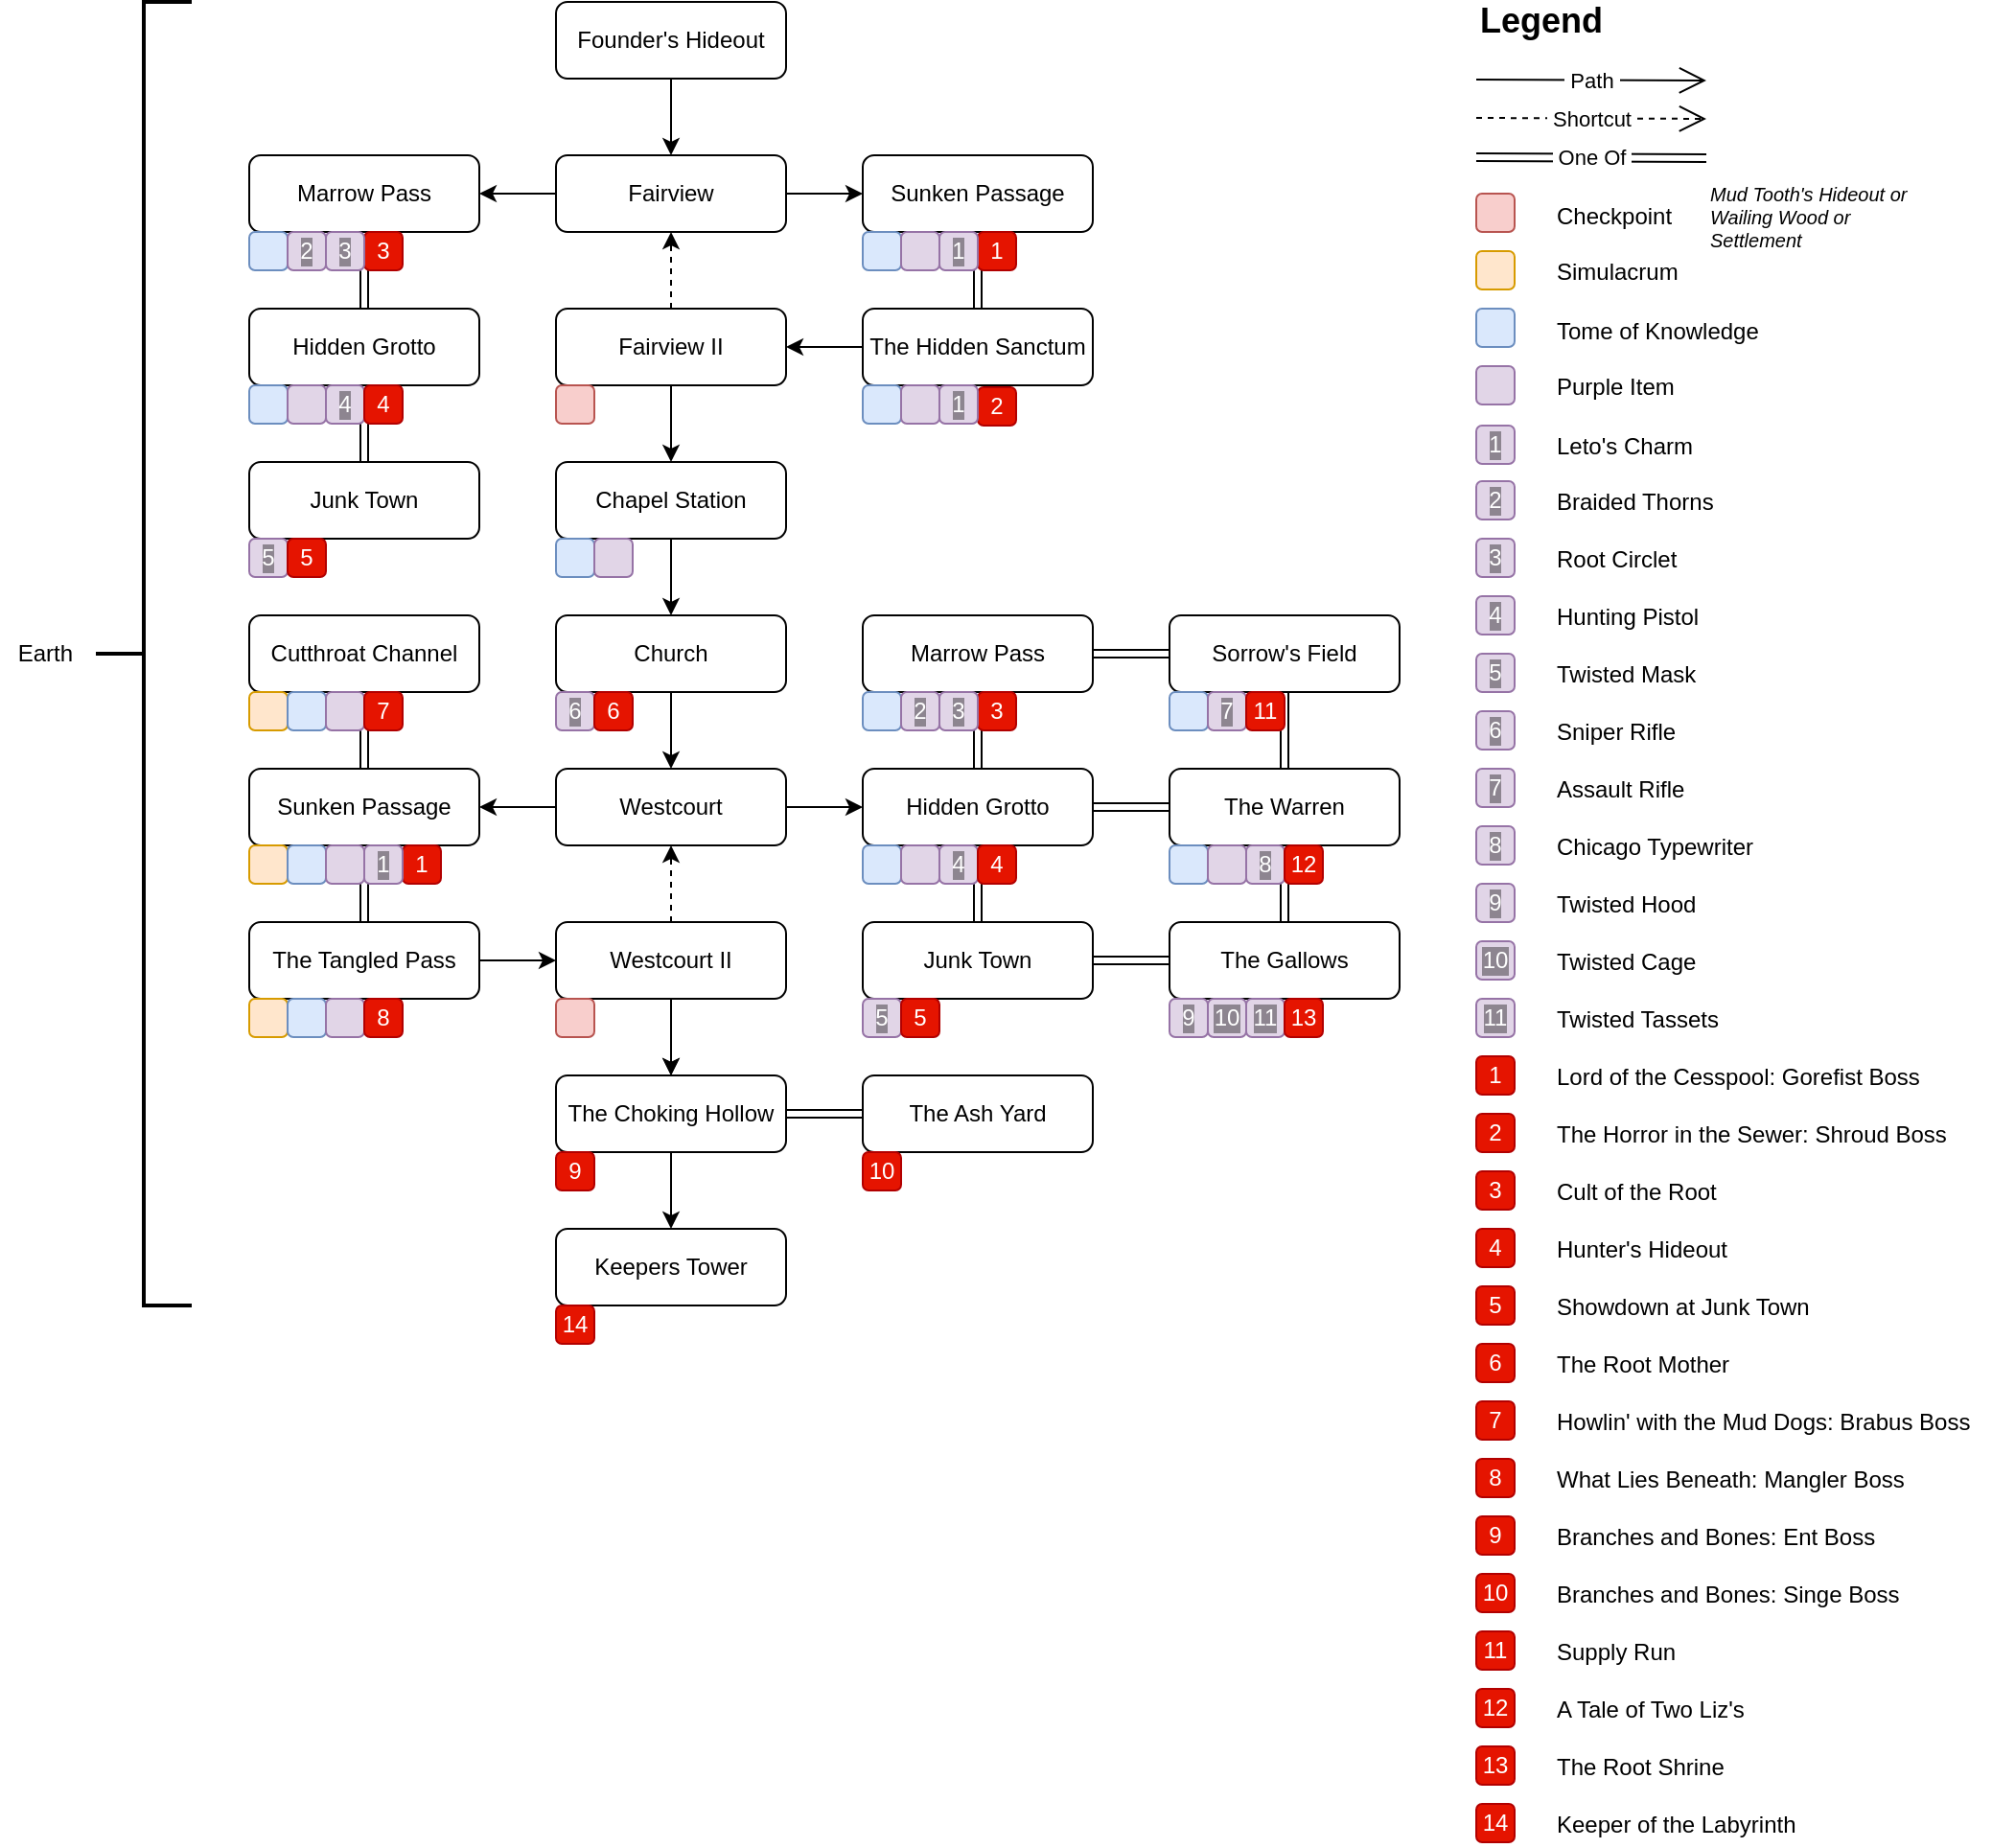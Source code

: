 <mxfile version="13.6.3" type="github">
  <diagram id="gwVdG-KHAgIQCyrvABbW" name="Map">
    <mxGraphModel dx="2568" dy="2051" grid="1" gridSize="10" guides="1" tooltips="1" connect="1" arrows="1" fold="1" page="1" pageScale="1" pageWidth="850" pageHeight="1100" math="0" shadow="0">
      <root>
        <mxCell id="0" />
        <mxCell id="1" parent="0" />
        <mxCell id="i8JC3EVUsBnXg4Bw61Ws-3" value="" style="edgeStyle=orthogonalEdgeStyle;rounded=0;orthogonalLoop=1;jettySize=auto;html=1;" parent="1" source="i8JC3EVUsBnXg4Bw61Ws-1" target="i8JC3EVUsBnXg4Bw61Ws-2" edge="1">
          <mxGeometry relative="1" as="geometry" />
        </mxCell>
        <mxCell id="i8JC3EVUsBnXg4Bw61Ws-1" value="Founder&#39;s Hideout" style="rounded=1;whiteSpace=wrap;html=1;" parent="1" vertex="1">
          <mxGeometry width="120" height="40" as="geometry" />
        </mxCell>
        <mxCell id="i8JC3EVUsBnXg4Bw61Ws-5" value="" style="edgeStyle=orthogonalEdgeStyle;rounded=0;orthogonalLoop=1;jettySize=auto;html=1;dashed=1;" parent="1" source="i8JC3EVUsBnXg4Bw61Ws-4" target="i8JC3EVUsBnXg4Bw61Ws-2" edge="1">
          <mxGeometry relative="1" as="geometry" />
        </mxCell>
        <mxCell id="i8JC3EVUsBnXg4Bw61Ws-19" value="" style="edgeStyle=orthogonalEdgeStyle;rounded=0;orthogonalLoop=1;jettySize=auto;html=1;" parent="1" source="i8JC3EVUsBnXg4Bw61Ws-2" target="i8JC3EVUsBnXg4Bw61Ws-18" edge="1">
          <mxGeometry relative="1" as="geometry" />
        </mxCell>
        <mxCell id="i8JC3EVUsBnXg4Bw61Ws-2" value="Fairview" style="rounded=1;whiteSpace=wrap;html=1;" parent="1" vertex="1">
          <mxGeometry y="80" width="120" height="40" as="geometry" />
        </mxCell>
        <mxCell id="i8JC3EVUsBnXg4Bw61Ws-21" value="" style="edgeStyle=orthogonalEdgeStyle;rounded=0;orthogonalLoop=1;jettySize=auto;html=1;shape=link;" parent="1" source="i8JC3EVUsBnXg4Bw61Ws-18" target="i8JC3EVUsBnXg4Bw61Ws-20" edge="1">
          <mxGeometry relative="1" as="geometry" />
        </mxCell>
        <mxCell id="i8JC3EVUsBnXg4Bw61Ws-18" value="Sunken Passage" style="rounded=1;whiteSpace=wrap;html=1;" parent="1" vertex="1">
          <mxGeometry x="160" y="80" width="120" height="40" as="geometry" />
        </mxCell>
        <mxCell id="i8JC3EVUsBnXg4Bw61Ws-22" value="" style="edgeStyle=orthogonalEdgeStyle;rounded=0;orthogonalLoop=1;jettySize=auto;html=1;" parent="1" source="i8JC3EVUsBnXg4Bw61Ws-20" target="i8JC3EVUsBnXg4Bw61Ws-4" edge="1">
          <mxGeometry relative="1" as="geometry" />
        </mxCell>
        <mxCell id="i8JC3EVUsBnXg4Bw61Ws-20" value="The Hidden Sanctum" style="rounded=1;whiteSpace=wrap;html=1;" parent="1" vertex="1">
          <mxGeometry x="160" y="160" width="120" height="40" as="geometry" />
        </mxCell>
        <mxCell id="i8JC3EVUsBnXg4Bw61Ws-14" value="" style="edgeStyle=orthogonalEdgeStyle;rounded=0;orthogonalLoop=1;jettySize=auto;html=1;shape=link;" parent="1" source="i8JC3EVUsBnXg4Bw61Ws-6" target="i8JC3EVUsBnXg4Bw61Ws-13" edge="1">
          <mxGeometry relative="1" as="geometry" />
        </mxCell>
        <mxCell id="VroCm4Ln8UbIvC11AFh9-105" value="" style="edgeStyle=orthogonalEdgeStyle;rounded=0;orthogonalLoop=1;jettySize=auto;html=1;fontSize=10;fontColor=#FFFFFF;shape=link;" parent="1" source="i8JC3EVUsBnXg4Bw61Ws-6" target="i8JC3EVUsBnXg4Bw61Ws-15" edge="1">
          <mxGeometry relative="1" as="geometry" />
        </mxCell>
        <mxCell id="i8JC3EVUsBnXg4Bw61Ws-6" value="Hidden Grotto" style="rounded=1;whiteSpace=wrap;html=1;" parent="1" vertex="1">
          <mxGeometry x="-160" y="160" width="120" height="40" as="geometry" />
        </mxCell>
        <mxCell id="i8JC3EVUsBnXg4Bw61Ws-15" value="Junk Town" style="rounded=1;whiteSpace=wrap;html=1;" parent="1" vertex="1">
          <mxGeometry x="-160" y="240" width="120" height="40" as="geometry" />
        </mxCell>
        <mxCell id="i8JC3EVUsBnXg4Bw61Ws-29" value="" style="edgeStyle=orthogonalEdgeStyle;rounded=0;orthogonalLoop=1;jettySize=auto;html=1;" parent="1" source="i8JC3EVUsBnXg4Bw61Ws-4" target="i8JC3EVUsBnXg4Bw61Ws-28" edge="1">
          <mxGeometry relative="1" as="geometry" />
        </mxCell>
        <mxCell id="i8JC3EVUsBnXg4Bw61Ws-4" value="Fairview II" style="rounded=1;whiteSpace=wrap;html=1;" parent="1" vertex="1">
          <mxGeometry y="160" width="120" height="40" as="geometry" />
        </mxCell>
        <mxCell id="i8JC3EVUsBnXg4Bw61Ws-31" value="" style="edgeStyle=orthogonalEdgeStyle;rounded=0;orthogonalLoop=1;jettySize=auto;html=1;" parent="1" source="i8JC3EVUsBnXg4Bw61Ws-28" target="i8JC3EVUsBnXg4Bw61Ws-30" edge="1">
          <mxGeometry relative="1" as="geometry" />
        </mxCell>
        <mxCell id="i8JC3EVUsBnXg4Bw61Ws-28" value="Chapel Station" style="rounded=1;whiteSpace=wrap;html=1;" parent="1" vertex="1">
          <mxGeometry y="240" width="120" height="40" as="geometry" />
        </mxCell>
        <mxCell id="i8JC3EVUsBnXg4Bw61Ws-33" value="" style="edgeStyle=orthogonalEdgeStyle;rounded=0;orthogonalLoop=1;jettySize=auto;html=1;" parent="1" source="i8JC3EVUsBnXg4Bw61Ws-30" target="i8JC3EVUsBnXg4Bw61Ws-32" edge="1">
          <mxGeometry relative="1" as="geometry" />
        </mxCell>
        <mxCell id="i8JC3EVUsBnXg4Bw61Ws-30" value="Church" style="rounded=1;whiteSpace=wrap;html=1;" parent="1" vertex="1">
          <mxGeometry y="320" width="120" height="40" as="geometry" />
        </mxCell>
        <mxCell id="i8JC3EVUsBnXg4Bw61Ws-35" value="" style="edgeStyle=orthogonalEdgeStyle;rounded=0;orthogonalLoop=1;jettySize=auto;html=1;dashed=1;" parent="1" source="i8JC3EVUsBnXg4Bw61Ws-34" target="i8JC3EVUsBnXg4Bw61Ws-32" edge="1">
          <mxGeometry relative="1" as="geometry" />
        </mxCell>
        <mxCell id="i8JC3EVUsBnXg4Bw61Ws-37" value="" style="edgeStyle=orthogonalEdgeStyle;rounded=0;orthogonalLoop=1;jettySize=auto;html=1;entryX=1;entryY=0.5;entryDx=0;entryDy=0;" parent="1" source="i8JC3EVUsBnXg4Bw61Ws-32" target="i8JC3EVUsBnXg4Bw61Ws-38" edge="1">
          <mxGeometry relative="1" as="geometry" />
        </mxCell>
        <mxCell id="i8JC3EVUsBnXg4Bw61Ws-50" value="" style="edgeStyle=orthogonalEdgeStyle;rounded=0;orthogonalLoop=1;jettySize=auto;html=1;entryX=0;entryY=0.5;entryDx=0;entryDy=0;" parent="1" source="i8JC3EVUsBnXg4Bw61Ws-32" target="i8JC3EVUsBnXg4Bw61Ws-51" edge="1">
          <mxGeometry relative="1" as="geometry" />
        </mxCell>
        <mxCell id="i8JC3EVUsBnXg4Bw61Ws-32" value="Westcourt" style="rounded=1;whiteSpace=wrap;html=1;" parent="1" vertex="1">
          <mxGeometry y="400" width="120" height="40" as="geometry" />
        </mxCell>
        <mxCell id="i8JC3EVUsBnXg4Bw61Ws-52" value="" style="edgeStyle=orthogonalEdgeStyle;rounded=0;orthogonalLoop=1;jettySize=auto;html=1;shape=link;" parent="1" source="i8JC3EVUsBnXg4Bw61Ws-49" target="i8JC3EVUsBnXg4Bw61Ws-51" edge="1">
          <mxGeometry relative="1" as="geometry" />
        </mxCell>
        <mxCell id="i8JC3EVUsBnXg4Bw61Ws-56" value="" style="edgeStyle=orthogonalEdgeStyle;shape=link;rounded=0;orthogonalLoop=1;jettySize=auto;html=1;" parent="1" source="i8JC3EVUsBnXg4Bw61Ws-49" target="i8JC3EVUsBnXg4Bw61Ws-55" edge="1">
          <mxGeometry relative="1" as="geometry" />
        </mxCell>
        <mxCell id="i8JC3EVUsBnXg4Bw61Ws-49" value="Marrow Pass" style="rounded=1;whiteSpace=wrap;html=1;" parent="1" vertex="1">
          <mxGeometry x="160" y="320" width="120" height="40" as="geometry" />
        </mxCell>
        <mxCell id="i8JC3EVUsBnXg4Bw61Ws-58" value="" style="edgeStyle=orthogonalEdgeStyle;shape=link;rounded=0;orthogonalLoop=1;jettySize=auto;html=1;" parent="1" source="i8JC3EVUsBnXg4Bw61Ws-55" target="i8JC3EVUsBnXg4Bw61Ws-57" edge="1">
          <mxGeometry relative="1" as="geometry" />
        </mxCell>
        <mxCell id="i8JC3EVUsBnXg4Bw61Ws-55" value="Sorrow&#39;s Field" style="rounded=1;whiteSpace=wrap;html=1;" parent="1" vertex="1">
          <mxGeometry x="320" y="320" width="120" height="40" as="geometry" />
        </mxCell>
        <mxCell id="i8JC3EVUsBnXg4Bw61Ws-60" value="" style="edgeStyle=orthogonalEdgeStyle;shape=link;rounded=0;orthogonalLoop=1;jettySize=auto;html=1;" parent="1" source="i8JC3EVUsBnXg4Bw61Ws-57" target="i8JC3EVUsBnXg4Bw61Ws-59" edge="1">
          <mxGeometry relative="1" as="geometry" />
        </mxCell>
        <mxCell id="i8JC3EVUsBnXg4Bw61Ws-62" value="" style="edgeStyle=orthogonalEdgeStyle;shape=link;rounded=0;orthogonalLoop=1;jettySize=auto;html=1;" parent="1" source="i8JC3EVUsBnXg4Bw61Ws-57" target="i8JC3EVUsBnXg4Bw61Ws-51" edge="1">
          <mxGeometry relative="1" as="geometry" />
        </mxCell>
        <mxCell id="i8JC3EVUsBnXg4Bw61Ws-57" value="The Warren" style="rounded=1;whiteSpace=wrap;html=1;" parent="1" vertex="1">
          <mxGeometry x="320" y="400" width="120" height="40" as="geometry" />
        </mxCell>
        <mxCell id="i8JC3EVUsBnXg4Bw61Ws-61" value="" style="edgeStyle=orthogonalEdgeStyle;shape=link;rounded=0;orthogonalLoop=1;jettySize=auto;html=1;" parent="1" source="i8JC3EVUsBnXg4Bw61Ws-59" target="i8JC3EVUsBnXg4Bw61Ws-53" edge="1">
          <mxGeometry relative="1" as="geometry" />
        </mxCell>
        <mxCell id="i8JC3EVUsBnXg4Bw61Ws-59" value="The Gallows" style="rounded=1;whiteSpace=wrap;html=1;" parent="1" vertex="1">
          <mxGeometry x="320" y="480" width="120" height="40" as="geometry" />
        </mxCell>
        <mxCell id="i8JC3EVUsBnXg4Bw61Ws-54" value="" style="edgeStyle=orthogonalEdgeStyle;shape=link;rounded=0;orthogonalLoop=1;jettySize=auto;html=1;" parent="1" source="i8JC3EVUsBnXg4Bw61Ws-51" target="i8JC3EVUsBnXg4Bw61Ws-53" edge="1">
          <mxGeometry relative="1" as="geometry" />
        </mxCell>
        <mxCell id="i8JC3EVUsBnXg4Bw61Ws-51" value="Hidden Grotto" style="rounded=1;whiteSpace=wrap;html=1;" parent="1" vertex="1">
          <mxGeometry x="160" y="400" width="120" height="40" as="geometry" />
        </mxCell>
        <mxCell id="i8JC3EVUsBnXg4Bw61Ws-53" value="Junk Town" style="rounded=1;whiteSpace=wrap;html=1;" parent="1" vertex="1">
          <mxGeometry x="160" y="480" width="120" height="40" as="geometry" />
        </mxCell>
        <mxCell id="i8JC3EVUsBnXg4Bw61Ws-45" value="" style="edgeStyle=orthogonalEdgeStyle;shape=link;rounded=0;orthogonalLoop=1;jettySize=auto;html=1;" parent="1" source="i8JC3EVUsBnXg4Bw61Ws-42" target="i8JC3EVUsBnXg4Bw61Ws-44" edge="1">
          <mxGeometry relative="1" as="geometry" />
        </mxCell>
        <mxCell id="i8JC3EVUsBnXg4Bw61Ws-42" value="The Choking Hollow" style="rounded=1;whiteSpace=wrap;html=1;" parent="1" vertex="1">
          <mxGeometry y="560" width="120" height="40" as="geometry" />
        </mxCell>
        <mxCell id="i8JC3EVUsBnXg4Bw61Ws-44" value="The Ash Yard" style="rounded=1;whiteSpace=wrap;html=1;" parent="1" vertex="1">
          <mxGeometry x="160" y="560" width="120" height="40" as="geometry" />
        </mxCell>
        <mxCell id="i8JC3EVUsBnXg4Bw61Ws-39" value="" style="edgeStyle=orthogonalEdgeStyle;rounded=0;orthogonalLoop=1;jettySize=auto;html=1;shape=link;" parent="1" source="i8JC3EVUsBnXg4Bw61Ws-36" target="i8JC3EVUsBnXg4Bw61Ws-38" edge="1">
          <mxGeometry relative="1" as="geometry" />
        </mxCell>
        <object label="Cutthroat Channel" id="i8JC3EVUsBnXg4Bw61Ws-36">
          <mxCell style="rounded=1;whiteSpace=wrap;html=1;" parent="1" vertex="1">
            <mxGeometry x="-160" y="320" width="120" height="40" as="geometry" />
          </mxCell>
        </object>
        <mxCell id="i8JC3EVUsBnXg4Bw61Ws-41" value="" style="edgeStyle=orthogonalEdgeStyle;rounded=0;orthogonalLoop=1;jettySize=auto;html=1;shape=link;" parent="1" source="i8JC3EVUsBnXg4Bw61Ws-38" target="i8JC3EVUsBnXg4Bw61Ws-40" edge="1">
          <mxGeometry relative="1" as="geometry" />
        </mxCell>
        <mxCell id="i8JC3EVUsBnXg4Bw61Ws-47" value="" style="edgeStyle=orthogonalEdgeStyle;rounded=0;orthogonalLoop=1;jettySize=auto;html=1;exitX=1;exitY=0.5;exitDx=0;exitDy=0;" parent="1" source="i8JC3EVUsBnXg4Bw61Ws-40" target="i8JC3EVUsBnXg4Bw61Ws-34" edge="1">
          <mxGeometry relative="1" as="geometry" />
        </mxCell>
        <mxCell id="i8JC3EVUsBnXg4Bw61Ws-38" value="Sunken Passage" style="rounded=1;whiteSpace=wrap;html=1;" parent="1" vertex="1">
          <mxGeometry x="-160" y="400" width="120" height="40" as="geometry" />
        </mxCell>
        <mxCell id="i8JC3EVUsBnXg4Bw61Ws-40" value="The Tangled Pass" style="rounded=1;whiteSpace=wrap;html=1;" parent="1" vertex="1">
          <mxGeometry x="-160" y="480" width="120" height="40" as="geometry" />
        </mxCell>
        <mxCell id="i8JC3EVUsBnXg4Bw61Ws-48" value="" style="edgeStyle=orthogonalEdgeStyle;rounded=0;orthogonalLoop=1;jettySize=auto;html=1;" parent="1" source="i8JC3EVUsBnXg4Bw61Ws-34" target="i8JC3EVUsBnXg4Bw61Ws-42" edge="1">
          <mxGeometry relative="1" as="geometry" />
        </mxCell>
        <mxCell id="FMAOSd9VOQDv6KgEtPOI-6" value="" style="edgeStyle=orthogonalEdgeStyle;rounded=0;orthogonalLoop=1;jettySize=auto;html=1;" edge="1" parent="1" source="i8JC3EVUsBnXg4Bw61Ws-34" target="i8JC3EVUsBnXg4Bw61Ws-42">
          <mxGeometry relative="1" as="geometry" />
        </mxCell>
        <mxCell id="i8JC3EVUsBnXg4Bw61Ws-34" value="Westcourt II" style="rounded=1;whiteSpace=wrap;html=1;" parent="1" vertex="1">
          <mxGeometry y="480" width="120" height="40" as="geometry" />
        </mxCell>
        <mxCell id="i8JC3EVUsBnXg4Bw61Ws-13" value="Marrow Pass" style="rounded=1;whiteSpace=wrap;html=1;" parent="1" vertex="1">
          <mxGeometry x="-160" y="80" width="120" height="40" as="geometry" />
        </mxCell>
        <mxCell id="i8JC3EVUsBnXg4Bw61Ws-17" value="" style="edgeStyle=orthogonalEdgeStyle;rounded=0;orthogonalLoop=1;jettySize=auto;html=1;exitX=0;exitY=0.5;exitDx=0;exitDy=0;" parent="1" source="i8JC3EVUsBnXg4Bw61Ws-2" target="i8JC3EVUsBnXg4Bw61Ws-13" edge="1">
          <mxGeometry relative="1" as="geometry">
            <mxPoint y="100" as="sourcePoint" />
            <mxPoint x="-100" y="280" as="targetPoint" />
          </mxGeometry>
        </mxCell>
        <mxCell id="i8JC3EVUsBnXg4Bw61Ws-23" value="&amp;nbsp;Path&amp;nbsp;" style="endArrow=open;endFill=1;endSize=12;html=1;" parent="1" edge="1">
          <mxGeometry width="160" relative="1" as="geometry">
            <mxPoint x="480" y="40.5" as="sourcePoint" />
            <mxPoint x="600" y="41" as="targetPoint" />
          </mxGeometry>
        </mxCell>
        <mxCell id="i8JC3EVUsBnXg4Bw61Ws-24" value="&amp;nbsp;Shortcut&amp;nbsp;" style="endArrow=open;endFill=1;endSize=12;html=1;dashed=1;" parent="1" edge="1">
          <mxGeometry width="160" relative="1" as="geometry">
            <mxPoint x="480" y="60.5" as="sourcePoint" />
            <mxPoint x="600" y="61" as="targetPoint" />
          </mxGeometry>
        </mxCell>
        <mxCell id="i8JC3EVUsBnXg4Bw61Ws-25" value="&amp;nbsp;One Of&amp;nbsp;" style="endArrow=open;endFill=1;html=1;shape=link;" parent="1" edge="1">
          <mxGeometry width="160" relative="1" as="geometry">
            <mxPoint x="480" y="81" as="sourcePoint" />
            <mxPoint x="600" y="81.5" as="targetPoint" />
          </mxGeometry>
        </mxCell>
        <mxCell id="hYFK_gtmnXKeufP--rRr-4" value="" style="whiteSpace=wrap;html=1;aspect=fixed;glass=0;comic=0;rounded=1;image=https://remnantfromtheashes.wiki.fextralife.com/file/Remnant-From-The-Ashes/simulacrum_crafting_material_remnant_from_the_ashes_wiki_guide_220px.png;fillColor=#ffe6cc;imageWidth=20;imageHeight=20;imageAspect=1;imageAlign=center;absoluteArcSize=0;rotation=0;strokeColor=#d79b00;shadow=0;" parent="1" vertex="1">
          <mxGeometry x="480" y="130" width="20" height="20" as="geometry" />
        </mxCell>
        <mxCell id="hYFK_gtmnXKeufP--rRr-8" value="" style="whiteSpace=wrap;html=1;aspect=fixed;glass=0;comic=0;rounded=1;image=https://remnantfromtheashes.wiki.fextralife.com/file/Remnant-From-The-Ashes/simulacrum_crafting_material_remnant_from_the_ashes_wiki_guide_220px.png;fillColor=#ffe6cc;imageWidth=20;imageHeight=20;imageAspect=1;imageAlign=center;absoluteArcSize=0;rotation=0;strokeColor=#d79b00;shadow=0;" parent="1" vertex="1">
          <mxGeometry x="-160" y="360" width="20" height="20" as="geometry" />
        </mxCell>
        <mxCell id="hYFK_gtmnXKeufP--rRr-13" value="" style="whiteSpace=wrap;html=1;aspect=fixed;glass=0;comic=0;rounded=1;image=https://remnantfromtheashes.wiki.fextralife.com/file/Remnant-From-The-Ashes/simulacrum_crafting_material_remnant_from_the_ashes_wiki_guide_220px.png;fillColor=#ffe6cc;imageWidth=20;imageHeight=20;imageAspect=1;imageAlign=center;absoluteArcSize=0;rotation=0;strokeColor=#d79b00;shadow=0;" parent="1" vertex="1">
          <mxGeometry x="-160" y="440" width="20" height="20" as="geometry" />
        </mxCell>
        <mxCell id="hYFK_gtmnXKeufP--rRr-14" value="" style="whiteSpace=wrap;html=1;aspect=fixed;glass=0;comic=0;rounded=1;image=https://remnantfromtheashes.wiki.fextralife.com/file/Remnant-From-The-Ashes/simulacrum_crafting_material_remnant_from_the_ashes_wiki_guide_220px.png;fillColor=#ffe6cc;imageWidth=20;imageHeight=20;imageAspect=1;imageAlign=center;absoluteArcSize=0;rotation=0;strokeColor=#d79b00;shadow=0;" parent="1" vertex="1">
          <mxGeometry x="-160" y="520" width="20" height="20" as="geometry" />
        </mxCell>
        <mxCell id="hYFK_gtmnXKeufP--rRr-15" value="" style="whiteSpace=wrap;html=1;aspect=fixed;glass=0;comic=0;rounded=1;image=https://remnantfromtheashes.wiki.fextralife.com/file/Remnant-From-The-Ashes/favicon-64.png;fillColor=#f8cecc;imageWidth=20;imageHeight=20;imageAspect=1;imageAlign=center;absoluteArcSize=0;rotation=0;strokeColor=#b85450;shadow=0;" parent="1" vertex="1">
          <mxGeometry x="480" y="100" width="20" height="20" as="geometry" />
        </mxCell>
        <mxCell id="hYFK_gtmnXKeufP--rRr-20" value="" style="whiteSpace=wrap;html=1;aspect=fixed;glass=0;comic=0;rounded=1;image=https://remnantfromtheashes.wiki.fextralife.com/file/Remnant-From-The-Ashes/favicon-64.png;fillColor=#f8cecc;imageWidth=20;imageHeight=20;imageAspect=1;imageAlign=center;absoluteArcSize=0;rotation=0;strokeColor=#b85450;shadow=0;" parent="1" vertex="1">
          <mxGeometry y="200" width="20" height="20" as="geometry" />
        </mxCell>
        <mxCell id="hYFK_gtmnXKeufP--rRr-21" value="" style="whiteSpace=wrap;html=1;aspect=fixed;glass=0;comic=0;rounded=1;image=https://remnantfromtheashes.wiki.fextralife.com/file/Remnant-From-The-Ashes/favicon-64.png;fillColor=#f8cecc;imageWidth=20;imageHeight=20;imageAspect=1;imageAlign=center;absoluteArcSize=0;rotation=0;strokeColor=#b85450;shadow=0;" parent="1" vertex="1">
          <mxGeometry y="520" width="20" height="20" as="geometry" />
        </mxCell>
        <mxCell id="hYFK_gtmnXKeufP--rRr-23" value="" style="strokeWidth=2;html=1;shape=mxgraph.flowchart.annotation_2;align=left;pointerEvents=1;rounded=1;shadow=0;glass=0;comic=0;fillColor=none;" parent="1" vertex="1">
          <mxGeometry x="-240" width="50" height="680" as="geometry" />
        </mxCell>
        <mxCell id="hYFK_gtmnXKeufP--rRr-26" value="Earth" style="text;html=1;strokeColor=none;fillColor=none;align=right;verticalAlign=middle;whiteSpace=wrap;rounded=0;shadow=0;glass=0;comic=0;" parent="1" vertex="1">
          <mxGeometry x="-290" y="330" width="40" height="20" as="geometry" />
        </mxCell>
        <mxCell id="hYFK_gtmnXKeufP--rRr-28" value="Simulacrum" style="text;html=1;strokeColor=none;fillColor=none;align=left;verticalAlign=middle;whiteSpace=wrap;rounded=0;shadow=0;glass=0;comic=0;" parent="1" vertex="1">
          <mxGeometry x="520" y="130" width="240" height="22" as="geometry" />
        </mxCell>
        <mxCell id="hYFK_gtmnXKeufP--rRr-30" value="Checkpoint" style="text;html=1;strokeColor=none;fillColor=none;align=left;verticalAlign=middle;whiteSpace=wrap;rounded=0;shadow=0;glass=0;comic=0;" parent="1" vertex="1">
          <mxGeometry x="520" y="100" width="240" height="23" as="geometry" />
        </mxCell>
        <mxCell id="hYFK_gtmnXKeufP--rRr-31" value="Legend" style="text;html=1;strokeColor=none;fillColor=none;align=left;verticalAlign=middle;whiteSpace=wrap;rounded=0;shadow=0;glass=0;comic=0;fontStyle=1;fontSize=18;" parent="1" vertex="1">
          <mxGeometry x="480" width="40" height="20" as="geometry" />
        </mxCell>
        <mxCell id="VroCm4Ln8UbIvC11AFh9-1" value="Mud Tooth&#39;s Hideout or&lt;br style=&quot;font-size: 10px;&quot;&gt;Wailing Wood or&lt;br style=&quot;font-size: 10px;&quot;&gt;Settlement" style="text;html=1;strokeColor=none;fillColor=none;align=left;verticalAlign=middle;whiteSpace=wrap;rounded=0;shadow=0;glass=0;comic=0;fontStyle=2;fontSize=10;" parent="1" vertex="1">
          <mxGeometry x="600" y="81.5" width="160" height="60" as="geometry" />
        </mxCell>
        <mxCell id="VroCm4Ln8UbIvC11AFh9-3" value="1" style="whiteSpace=wrap;html=1;aspect=fixed;glass=0;comic=0;rounded=1;fillColor=#e51400;imageWidth=20;imageHeight=20;imageAspect=1;imageAlign=center;absoluteArcSize=0;rotation=0;strokeColor=#B20000;shadow=0;fontColor=#ffffff;" parent="1" vertex="1">
          <mxGeometry x="480" y="550" width="20" height="20" as="geometry" />
        </mxCell>
        <mxCell id="VroCm4Ln8UbIvC11AFh9-4" value="Lord of the Cesspool: Gorefist Boss" style="text;html=1;strokeColor=none;fillColor=none;align=left;verticalAlign=middle;whiteSpace=wrap;rounded=0;shadow=0;glass=0;comic=0;" parent="1" vertex="1">
          <mxGeometry x="520" y="550" width="240" height="22" as="geometry" />
        </mxCell>
        <mxCell id="VroCm4Ln8UbIvC11AFh9-5" value="1" style="whiteSpace=wrap;html=1;aspect=fixed;glass=0;comic=0;rounded=1;fillColor=#e51400;imageWidth=20;imageHeight=20;imageAspect=1;imageAlign=center;absoluteArcSize=0;rotation=0;strokeColor=#B20000;shadow=0;fontColor=#ffffff;" parent="1" vertex="1">
          <mxGeometry x="220" y="120" width="20" height="20" as="geometry" />
        </mxCell>
        <mxCell id="VroCm4Ln8UbIvC11AFh9-6" value="2" style="whiteSpace=wrap;html=1;aspect=fixed;glass=0;comic=0;rounded=1;fillColor=#e51400;imageWidth=20;imageHeight=20;imageAspect=1;imageAlign=center;absoluteArcSize=0;rotation=0;strokeColor=#B20000;shadow=0;fontColor=#ffffff;" parent="1" vertex="1">
          <mxGeometry x="220" y="201" width="20" height="20" as="geometry" />
        </mxCell>
        <mxCell id="VroCm4Ln8UbIvC11AFh9-7" value="2" style="whiteSpace=wrap;html=1;aspect=fixed;glass=0;comic=0;rounded=1;fillColor=#e51400;imageWidth=20;imageHeight=20;imageAspect=1;imageAlign=center;absoluteArcSize=0;rotation=0;strokeColor=#B20000;shadow=0;fontColor=#ffffff;" parent="1" vertex="1">
          <mxGeometry x="480" y="580" width="20" height="20" as="geometry" />
        </mxCell>
        <mxCell id="VroCm4Ln8UbIvC11AFh9-8" value="The Horror in the Sewer: Shroud Boss" style="text;html=1;strokeColor=none;fillColor=none;align=left;verticalAlign=middle;whiteSpace=wrap;rounded=0;shadow=0;glass=0;comic=0;" parent="1" vertex="1">
          <mxGeometry x="520" y="580" width="240" height="22" as="geometry" />
        </mxCell>
        <mxCell id="VroCm4Ln8UbIvC11AFh9-9" value="9" style="whiteSpace=wrap;html=1;aspect=fixed;glass=0;comic=0;rounded=1;fillColor=#e51400;imageWidth=20;imageHeight=20;imageAspect=1;imageAlign=center;absoluteArcSize=0;rotation=0;strokeColor=#B20000;shadow=0;fontColor=#ffffff;" parent="1" vertex="1">
          <mxGeometry x="480" y="790" width="20" height="20" as="geometry" />
        </mxCell>
        <mxCell id="VroCm4Ln8UbIvC11AFh9-10" value="Branches and Bones: Ent Boss" style="text;html=1;strokeColor=none;fillColor=none;align=left;verticalAlign=middle;whiteSpace=wrap;rounded=0;shadow=0;glass=0;comic=0;" parent="1" vertex="1">
          <mxGeometry x="520" y="790" width="240" height="22" as="geometry" />
        </mxCell>
        <mxCell id="VroCm4Ln8UbIvC11AFh9-11" value="10" style="whiteSpace=wrap;html=1;aspect=fixed;glass=0;comic=0;rounded=1;fillColor=#e51400;imageWidth=20;imageHeight=20;imageAspect=1;imageAlign=center;absoluteArcSize=0;rotation=0;strokeColor=#B20000;shadow=0;fontColor=#ffffff;" parent="1" vertex="1">
          <mxGeometry x="480" y="820" width="20" height="20" as="geometry" />
        </mxCell>
        <mxCell id="VroCm4Ln8UbIvC11AFh9-12" value="Branches and Bones: Singe Boss" style="text;html=1;strokeColor=none;fillColor=none;align=left;verticalAlign=middle;whiteSpace=wrap;rounded=0;shadow=0;glass=0;comic=0;" parent="1" vertex="1">
          <mxGeometry x="520" y="820" width="240" height="22" as="geometry" />
        </mxCell>
        <mxCell id="VroCm4Ln8UbIvC11AFh9-13" value="9" style="whiteSpace=wrap;html=1;aspect=fixed;glass=0;comic=0;rounded=1;fillColor=#e51400;imageWidth=20;imageHeight=20;imageAspect=1;imageAlign=center;absoluteArcSize=0;rotation=0;strokeColor=#B20000;shadow=0;fontColor=#ffffff;" parent="1" vertex="1">
          <mxGeometry y="600" width="20" height="20" as="geometry" />
        </mxCell>
        <mxCell id="VroCm4Ln8UbIvC11AFh9-14" value="10" style="whiteSpace=wrap;html=1;aspect=fixed;glass=0;comic=0;rounded=1;fillColor=#e51400;imageWidth=20;imageHeight=20;imageAspect=1;imageAlign=center;absoluteArcSize=0;rotation=0;strokeColor=#B20000;shadow=0;fontColor=#ffffff;" parent="1" vertex="1">
          <mxGeometry x="160" y="600" width="20" height="20" as="geometry" />
        </mxCell>
        <mxCell id="VroCm4Ln8UbIvC11AFh9-16" value="" style="whiteSpace=wrap;html=1;aspect=fixed;glass=0;comic=0;rounded=1;fillColor=#e1d5e7;imageWidth=20;imageHeight=20;imageAspect=1;imageAlign=center;absoluteArcSize=0;rotation=0;strokeColor=#9673a6;shadow=0;" parent="1" vertex="1">
          <mxGeometry x="480" y="190" width="20" height="20" as="geometry" />
        </mxCell>
        <mxCell id="VroCm4Ln8UbIvC11AFh9-17" value="Purple Item" style="text;html=1;strokeColor=none;fillColor=none;align=left;verticalAlign=middle;whiteSpace=wrap;rounded=0;shadow=0;glass=0;comic=0;" parent="1" vertex="1">
          <mxGeometry x="520" y="190" width="240" height="22" as="geometry" />
        </mxCell>
        <mxCell id="VroCm4Ln8UbIvC11AFh9-18" value="" style="whiteSpace=wrap;html=1;aspect=fixed;glass=0;comic=0;rounded=1;image=https://remnantfromtheashes.wiki.fextralife.com/file/Remnant-From-The-Ashes/trait_book_consumable_remnant_from_the_ashes_wiki_guide_220px.png;fillColor=#dae8fc;imageWidth=20;imageHeight=20;imageAspect=1;imageAlign=center;absoluteArcSize=0;rotation=0;strokeColor=#6c8ebf;shadow=0;" parent="1" vertex="1">
          <mxGeometry x="480" y="160" width="20" height="20" as="geometry" />
        </mxCell>
        <mxCell id="VroCm4Ln8UbIvC11AFh9-19" value="Tome of Knowledge" style="text;html=1;strokeColor=none;fillColor=none;align=left;verticalAlign=middle;whiteSpace=wrap;rounded=0;shadow=0;glass=0;comic=0;" parent="1" vertex="1">
          <mxGeometry x="520" y="160" width="240" height="23" as="geometry" />
        </mxCell>
        <mxCell id="VroCm4Ln8UbIvC11AFh9-20" value="" style="whiteSpace=wrap;html=1;aspect=fixed;glass=0;comic=0;rounded=1;image=https://remnantfromtheashes.wiki.fextralife.com/file/Remnant-From-The-Ashes/trait_book_consumable_remnant_from_the_ashes_wiki_guide_220px.png;fillColor=#dae8fc;imageWidth=20;imageHeight=20;imageAspect=1;imageAlign=center;absoluteArcSize=0;rotation=0;strokeColor=#6c8ebf;shadow=0;" parent="1" vertex="1">
          <mxGeometry x="160" y="120" width="20" height="20" as="geometry" />
        </mxCell>
        <mxCell id="VroCm4Ln8UbIvC11AFh9-21" value="" style="whiteSpace=wrap;html=1;aspect=fixed;glass=0;comic=0;rounded=1;image=https://remnantfromtheashes.wiki.fextralife.com/file/Remnant-From-The-Ashes/trait_book_consumable_remnant_from_the_ashes_wiki_guide_220px.png;fillColor=#dae8fc;imageWidth=20;imageHeight=20;imageAspect=1;imageAlign=center;absoluteArcSize=0;rotation=0;strokeColor=#6c8ebf;shadow=0;" parent="1" vertex="1">
          <mxGeometry x="160" y="200" width="20" height="20" as="geometry" />
        </mxCell>
        <mxCell id="VroCm4Ln8UbIvC11AFh9-24" value="" style="whiteSpace=wrap;html=1;aspect=fixed;glass=0;comic=0;rounded=1;image=https://remnantfromtheashes.wiki.fextralife.com/file/Remnant-From-The-Ashes/trait_book_consumable_remnant_from_the_ashes_wiki_guide_220px.png;fillColor=#dae8fc;imageWidth=20;imageHeight=20;imageAspect=1;imageAlign=center;absoluteArcSize=0;rotation=0;strokeColor=#6c8ebf;shadow=0;" parent="1" vertex="1">
          <mxGeometry y="280" width="20" height="20" as="geometry" />
        </mxCell>
        <mxCell id="VroCm4Ln8UbIvC11AFh9-25" value="" style="whiteSpace=wrap;html=1;aspect=fixed;glass=0;comic=0;rounded=1;image=https://remnantfromtheashes.wiki.fextralife.com/file/Remnant-From-The-Ashes/trait_book_consumable_remnant_from_the_ashes_wiki_guide_220px.png;fillColor=#dae8fc;imageWidth=20;imageHeight=20;imageAspect=1;imageAlign=center;absoluteArcSize=0;rotation=0;strokeColor=#6c8ebf;shadow=0;" parent="1" vertex="1">
          <mxGeometry x="-160" y="200" width="20" height="20" as="geometry" />
        </mxCell>
        <mxCell id="VroCm4Ln8UbIvC11AFh9-26" value="" style="whiteSpace=wrap;html=1;aspect=fixed;glass=0;comic=0;rounded=1;image=https://remnantfromtheashes.wiki.fextralife.com/file/Remnant-From-The-Ashes/trait_book_consumable_remnant_from_the_ashes_wiki_guide_220px.png;fillColor=#dae8fc;imageWidth=20;imageHeight=20;imageAspect=1;imageAlign=center;absoluteArcSize=0;rotation=0;strokeColor=#6c8ebf;shadow=0;" parent="1" vertex="1">
          <mxGeometry x="-160" y="120" width="20" height="20" as="geometry" />
        </mxCell>
        <mxCell id="VroCm4Ln8UbIvC11AFh9-27" value="" style="whiteSpace=wrap;html=1;aspect=fixed;glass=0;comic=0;rounded=1;image=https://remnantfromtheashes.wiki.fextralife.com/file/Remnant-From-The-Ashes/trait_book_consumable_remnant_from_the_ashes_wiki_guide_220px.png;fillColor=#dae8fc;imageWidth=20;imageHeight=20;imageAspect=1;imageAlign=center;absoluteArcSize=0;rotation=0;strokeColor=#6c8ebf;shadow=0;" parent="1" vertex="1">
          <mxGeometry x="-140" y="360" width="20" height="20" as="geometry" />
        </mxCell>
        <mxCell id="VroCm4Ln8UbIvC11AFh9-28" value="" style="whiteSpace=wrap;html=1;aspect=fixed;glass=0;comic=0;rounded=1;image=https://remnantfromtheashes.wiki.fextralife.com/file/Remnant-From-The-Ashes/trait_book_consumable_remnant_from_the_ashes_wiki_guide_220px.png;fillColor=#dae8fc;imageWidth=20;imageHeight=20;imageAspect=1;imageAlign=center;absoluteArcSize=0;rotation=0;strokeColor=#6c8ebf;shadow=0;" parent="1" vertex="1">
          <mxGeometry x="-140" y="440" width="20" height="20" as="geometry" />
        </mxCell>
        <mxCell id="VroCm4Ln8UbIvC11AFh9-29" value="" style="whiteSpace=wrap;html=1;aspect=fixed;glass=0;comic=0;rounded=1;image=https://remnantfromtheashes.wiki.fextralife.com/file/Remnant-From-The-Ashes/trait_book_consumable_remnant_from_the_ashes_wiki_guide_220px.png;fillColor=#dae8fc;imageWidth=20;imageHeight=20;imageAspect=1;imageAlign=center;absoluteArcSize=0;rotation=0;strokeColor=#6c8ebf;shadow=0;" parent="1" vertex="1">
          <mxGeometry x="-140" y="520" width="20" height="20" as="geometry" />
        </mxCell>
        <mxCell id="VroCm4Ln8UbIvC11AFh9-30" value="" style="whiteSpace=wrap;html=1;aspect=fixed;glass=0;comic=0;rounded=1;image=https://remnantfromtheashes.wiki.fextralife.com/file/Remnant-From-The-Ashes/trait_book_consumable_remnant_from_the_ashes_wiki_guide_220px.png;fillColor=#dae8fc;imageWidth=20;imageHeight=20;imageAspect=1;imageAlign=center;absoluteArcSize=0;rotation=0;strokeColor=#6c8ebf;shadow=0;" parent="1" vertex="1">
          <mxGeometry x="160" y="360" width="20" height="20" as="geometry" />
        </mxCell>
        <mxCell id="VroCm4Ln8UbIvC11AFh9-31" value="" style="whiteSpace=wrap;html=1;aspect=fixed;glass=0;comic=0;rounded=1;image=https://remnantfromtheashes.wiki.fextralife.com/file/Remnant-From-The-Ashes/trait_book_consumable_remnant_from_the_ashes_wiki_guide_220px.png;fillColor=#dae8fc;imageWidth=20;imageHeight=20;imageAspect=1;imageAlign=center;absoluteArcSize=0;rotation=0;strokeColor=#6c8ebf;shadow=0;" parent="1" vertex="1">
          <mxGeometry x="160" y="440" width="20" height="20" as="geometry" />
        </mxCell>
        <mxCell id="VroCm4Ln8UbIvC11AFh9-32" value="" style="whiteSpace=wrap;html=1;aspect=fixed;glass=0;comic=0;rounded=1;image=https://remnantfromtheashes.wiki.fextralife.com/file/Remnant-From-The-Ashes/trait_book_consumable_remnant_from_the_ashes_wiki_guide_220px.png;fillColor=#dae8fc;imageWidth=20;imageHeight=20;imageAspect=1;imageAlign=center;absoluteArcSize=0;rotation=0;strokeColor=#6c8ebf;shadow=0;" parent="1" vertex="1">
          <mxGeometry x="320" y="360" width="20" height="20" as="geometry" />
        </mxCell>
        <mxCell id="VroCm4Ln8UbIvC11AFh9-33" value="" style="whiteSpace=wrap;html=1;aspect=fixed;glass=0;comic=0;rounded=1;image=https://remnantfromtheashes.wiki.fextralife.com/file/Remnant-From-The-Ashes/trait_book_consumable_remnant_from_the_ashes_wiki_guide_220px.png;fillColor=#dae8fc;imageWidth=20;imageHeight=20;imageAspect=1;imageAlign=center;absoluteArcSize=0;rotation=0;strokeColor=#6c8ebf;shadow=0;" parent="1" vertex="1">
          <mxGeometry x="320" y="440" width="20" height="20" as="geometry" />
        </mxCell>
        <mxCell id="VroCm4Ln8UbIvC11AFh9-35" value="" style="whiteSpace=wrap;html=1;aspect=fixed;glass=0;comic=0;rounded=1;fillColor=#e1d5e7;imageWidth=20;imageHeight=20;imageAspect=1;imageAlign=center;absoluteArcSize=0;rotation=0;strokeColor=#9673a6;shadow=0;" parent="1" vertex="1">
          <mxGeometry x="-140" y="200" width="20" height="20" as="geometry" />
        </mxCell>
        <mxCell id="VroCm4Ln8UbIvC11AFh9-36" value="" style="whiteSpace=wrap;html=1;aspect=fixed;glass=0;comic=0;rounded=1;fillColor=#e1d5e7;imageWidth=20;imageHeight=20;imageAspect=1;imageAlign=center;absoluteArcSize=0;rotation=0;strokeColor=#9673a6;shadow=0;" parent="1" vertex="1">
          <mxGeometry x="180" y="120" width="20" height="20" as="geometry" />
        </mxCell>
        <mxCell id="VroCm4Ln8UbIvC11AFh9-41" value="" style="whiteSpace=wrap;html=1;aspect=fixed;glass=0;comic=0;rounded=1;fillColor=#e1d5e7;imageWidth=20;imageHeight=20;imageAspect=1;imageAlign=center;absoluteArcSize=0;rotation=0;strokeColor=#9673a6;shadow=0;" parent="1" vertex="1">
          <mxGeometry x="180" y="200" width="20" height="20" as="geometry" />
        </mxCell>
        <mxCell id="VroCm4Ln8UbIvC11AFh9-42" value="" style="whiteSpace=wrap;html=1;aspect=fixed;glass=0;comic=0;rounded=1;fillColor=#e1d5e7;imageWidth=20;imageHeight=20;imageAspect=1;imageAlign=center;absoluteArcSize=0;rotation=0;strokeColor=#9673a6;shadow=0;" parent="1" vertex="1">
          <mxGeometry x="20" y="280" width="20" height="20" as="geometry" />
        </mxCell>
        <mxCell id="VroCm4Ln8UbIvC11AFh9-43" value="1" style="whiteSpace=wrap;html=1;aspect=fixed;glass=0;comic=0;rounded=1;fillColor=#e1d5e7;imageWidth=20;imageHeight=20;imageAspect=1;imageAlign=center;absoluteArcSize=0;rotation=0;strokeColor=#9673a6;shadow=0;image=https://remnantfromtheashes.wiki.fextralife.com/file/Remnant-From-The-Ashes/letos_amulet_amulet_remnant_from_the_ashes_wiki_guide_220px.png;fontStyle=0;fontColor=#FFFFFF;labelBackgroundColor=#00000060;" parent="1" vertex="1">
          <mxGeometry x="480" y="221" width="20" height="20" as="geometry" />
        </mxCell>
        <mxCell id="VroCm4Ln8UbIvC11AFh9-44" value="Leto&#39;s Charm" style="text;html=1;strokeColor=none;fillColor=none;align=left;verticalAlign=middle;whiteSpace=wrap;rounded=0;shadow=0;glass=0;comic=0;" parent="1" vertex="1">
          <mxGeometry x="520" y="221" width="240" height="22" as="geometry" />
        </mxCell>
        <mxCell id="VroCm4Ln8UbIvC11AFh9-45" value="1" style="whiteSpace=wrap;html=1;aspect=fixed;glass=0;comic=0;rounded=1;fillColor=#e1d5e7;imageWidth=20;imageHeight=20;imageAspect=1;imageAlign=center;absoluteArcSize=0;rotation=0;strokeColor=#9673a6;shadow=0;image=https://remnantfromtheashes.wiki.fextralife.com/file/Remnant-From-The-Ashes/letos_amulet_amulet_remnant_from_the_ashes_wiki_guide_220px.png;fontStyle=0;fontColor=#FFFFFF;labelBackgroundColor=#00000060;" parent="1" vertex="1">
          <mxGeometry x="200" y="120" width="20" height="20" as="geometry" />
        </mxCell>
        <mxCell id="VroCm4Ln8UbIvC11AFh9-46" value="1" style="whiteSpace=wrap;html=1;aspect=fixed;glass=0;comic=0;rounded=1;fillColor=#e1d5e7;imageWidth=20;imageHeight=20;imageAspect=1;imageAlign=center;absoluteArcSize=0;rotation=0;strokeColor=#9673a6;shadow=0;image=https://remnantfromtheashes.wiki.fextralife.com/file/Remnant-From-The-Ashes/letos_amulet_amulet_remnant_from_the_ashes_wiki_guide_220px.png;fontStyle=0;fontColor=#FFFFFF;labelBackgroundColor=#00000060;" parent="1" vertex="1">
          <mxGeometry x="200" y="200" width="20" height="20" as="geometry" />
        </mxCell>
        <mxCell id="VroCm4Ln8UbIvC11AFh9-47" value="3" style="whiteSpace=wrap;html=1;aspect=fixed;glass=0;comic=0;rounded=1;fillColor=#e51400;imageWidth=20;imageHeight=20;imageAspect=1;imageAlign=center;absoluteArcSize=0;rotation=0;strokeColor=#B20000;shadow=0;fontColor=#ffffff;" parent="1" vertex="1">
          <mxGeometry x="480" y="610" width="20" height="20" as="geometry" />
        </mxCell>
        <mxCell id="VroCm4Ln8UbIvC11AFh9-48" value="Cult of the Root" style="text;html=1;strokeColor=none;fillColor=none;align=left;verticalAlign=middle;whiteSpace=wrap;rounded=0;shadow=0;glass=0;comic=0;" parent="1" vertex="1">
          <mxGeometry x="520" y="610" width="240" height="22" as="geometry" />
        </mxCell>
        <mxCell id="VroCm4Ln8UbIvC11AFh9-50" value="2" style="whiteSpace=wrap;html=1;aspect=fixed;glass=0;comic=0;rounded=1;fillColor=#e1d5e7;imageWidth=20;imageHeight=20;imageAspect=1;imageAlign=center;absoluteArcSize=0;rotation=0;strokeColor=#9673a6;shadow=0;image=https://remnantfromtheashes.wiki.fextralife.com/file/Remnant-From-The-Ashes/braided_thorns_ring_remnant_from_the_ashes_wiki_guide_220px.png;fontStyle=0;fontColor=#FFFFFF;labelBackgroundColor=#00000060;" parent="1" vertex="1">
          <mxGeometry x="480" y="250" width="20" height="20" as="geometry" />
        </mxCell>
        <mxCell id="VroCm4Ln8UbIvC11AFh9-51" value="Braided Thorns" style="text;html=1;strokeColor=none;fillColor=none;align=left;verticalAlign=middle;whiteSpace=wrap;rounded=0;shadow=0;glass=0;comic=0;" parent="1" vertex="1">
          <mxGeometry x="520" y="250" width="240" height="22" as="geometry" />
        </mxCell>
        <mxCell id="VroCm4Ln8UbIvC11AFh9-52" value="3" style="whiteSpace=wrap;html=1;aspect=fixed;glass=0;comic=0;rounded=1;fillColor=#e1d5e7;imageWidth=20;imageHeight=20;imageAspect=1;imageAlign=center;absoluteArcSize=0;rotation=0;strokeColor=#9673a6;shadow=0;image=https://remnantfromtheashes.wiki.fextralife.com/file/Remnant-From-The-Ashes/root_circlet_ring_remnant_from_the_ashes_wiki_guide_220px.png;fontStyle=0;fontColor=#FFFFFF;labelBackgroundColor=#00000060;" parent="1" vertex="1">
          <mxGeometry x="480" y="280" width="20" height="20" as="geometry" />
        </mxCell>
        <mxCell id="VroCm4Ln8UbIvC11AFh9-53" value="Root Circlet" style="text;html=1;strokeColor=none;fillColor=none;align=left;verticalAlign=middle;whiteSpace=wrap;rounded=0;shadow=0;glass=0;comic=0;" parent="1" vertex="1">
          <mxGeometry x="520" y="280" width="240" height="22" as="geometry" />
        </mxCell>
        <mxCell id="VroCm4Ln8UbIvC11AFh9-55" value="3" style="whiteSpace=wrap;html=1;aspect=fixed;glass=0;comic=0;rounded=1;fillColor=#e51400;imageWidth=20;imageHeight=20;imageAspect=1;imageAlign=center;absoluteArcSize=0;rotation=0;strokeColor=#B20000;shadow=0;fontColor=#ffffff;" parent="1" vertex="1">
          <mxGeometry x="-100" y="120" width="20" height="20" as="geometry" />
        </mxCell>
        <mxCell id="VroCm4Ln8UbIvC11AFh9-56" value="2" style="whiteSpace=wrap;html=1;aspect=fixed;glass=0;comic=0;rounded=1;fillColor=#e1d5e7;imageWidth=20;imageHeight=20;imageAspect=1;imageAlign=center;absoluteArcSize=0;rotation=0;strokeColor=#9673a6;shadow=0;image=https://remnantfromtheashes.wiki.fextralife.com/file/Remnant-From-The-Ashes/braided_thorns_ring_remnant_from_the_ashes_wiki_guide_220px.png;fontStyle=0;fontColor=#FFFFFF;labelBackgroundColor=#00000060;" parent="1" vertex="1">
          <mxGeometry x="-140" y="120" width="20" height="20" as="geometry" />
        </mxCell>
        <mxCell id="VroCm4Ln8UbIvC11AFh9-59" value="3" style="whiteSpace=wrap;html=1;aspect=fixed;glass=0;comic=0;rounded=1;fillColor=#e1d5e7;imageWidth=20;imageHeight=20;imageAspect=1;imageAlign=center;absoluteArcSize=0;rotation=0;strokeColor=#9673a6;shadow=0;image=https://remnantfromtheashes.wiki.fextralife.com/file/Remnant-From-The-Ashes/root_circlet_ring_remnant_from_the_ashes_wiki_guide_220px.png;fontStyle=0;fontColor=#FFFFFF;labelBackgroundColor=#00000060;" parent="1" vertex="1">
          <mxGeometry x="-120" y="120" width="20" height="20" as="geometry" />
        </mxCell>
        <mxCell id="VroCm4Ln8UbIvC11AFh9-60" value="3" style="whiteSpace=wrap;html=1;aspect=fixed;glass=0;comic=0;rounded=1;fillColor=#e51400;imageWidth=20;imageHeight=20;imageAspect=1;imageAlign=center;absoluteArcSize=0;rotation=0;strokeColor=#B20000;shadow=0;fontColor=#ffffff;" parent="1" vertex="1">
          <mxGeometry x="220" y="360" width="20" height="20" as="geometry" />
        </mxCell>
        <mxCell id="VroCm4Ln8UbIvC11AFh9-61" value="2" style="whiteSpace=wrap;html=1;aspect=fixed;glass=0;comic=0;rounded=1;fillColor=#e1d5e7;imageWidth=20;imageHeight=20;imageAspect=1;imageAlign=center;absoluteArcSize=0;rotation=0;strokeColor=#9673a6;shadow=0;image=https://remnantfromtheashes.wiki.fextralife.com/file/Remnant-From-The-Ashes/braided_thorns_ring_remnant_from_the_ashes_wiki_guide_220px.png;fontStyle=0;fontColor=#FFFFFF;labelBackgroundColor=#00000060;" parent="1" vertex="1">
          <mxGeometry x="180" y="360" width="20" height="20" as="geometry" />
        </mxCell>
        <mxCell id="VroCm4Ln8UbIvC11AFh9-62" value="3" style="whiteSpace=wrap;html=1;aspect=fixed;glass=0;comic=0;rounded=1;fillColor=#e1d5e7;imageWidth=20;imageHeight=20;imageAspect=1;imageAlign=center;absoluteArcSize=0;rotation=0;strokeColor=#9673a6;shadow=0;image=https://remnantfromtheashes.wiki.fextralife.com/file/Remnant-From-The-Ashes/root_circlet_ring_remnant_from_the_ashes_wiki_guide_220px.png;fontStyle=0;fontColor=#FFFFFF;labelBackgroundColor=#00000060;" parent="1" vertex="1">
          <mxGeometry x="200" y="360" width="20" height="20" as="geometry" />
        </mxCell>
        <mxCell id="VroCm4Ln8UbIvC11AFh9-63" value="4" style="whiteSpace=wrap;html=1;glass=0;comic=0;rounded=1;fillColor=#e1d5e7;imageWidth=60;imageHeight=15;imageAspect=1;imageAlign=center;absoluteArcSize=0;rotation=0;strokeColor=#9673a6;shadow=0;image=https://remnantfromtheashes.wiki.fextralife.com/file/Remnant-From-The-Ashes/hunting_pistol_weapon_remnant_from_the_ashes_wiki_guide_250px.png;fontStyle=0;fontColor=#FFFFFF;labelBackgroundColor=#00000060;" parent="1" vertex="1">
          <mxGeometry x="480" y="310" width="20" height="20" as="geometry" />
        </mxCell>
        <mxCell id="VroCm4Ln8UbIvC11AFh9-64" value="Hunting Pistol" style="text;html=1;strokeColor=none;fillColor=none;align=left;verticalAlign=middle;whiteSpace=wrap;rounded=0;shadow=0;glass=0;comic=0;" parent="1" vertex="1">
          <mxGeometry x="520" y="310" width="240" height="22" as="geometry" />
        </mxCell>
        <mxCell id="VroCm4Ln8UbIvC11AFh9-65" value="5" style="whiteSpace=wrap;html=1;aspect=fixed;glass=0;comic=0;rounded=1;fillColor=#e1d5e7;imageWidth=20;imageHeight=20;imageAspect=1;imageAlign=center;absoluteArcSize=0;rotation=0;strokeColor=#9673a6;shadow=0;image=https://remnantfromtheashes.wiki.fextralife.com/file/Remnant-From-The-Ashes/twisted_mask_key_item_remnant_from_the_ashes_wiki_guide_220px.png;fontStyle=0;fontColor=#FFFFFF;labelBackgroundColor=#00000060;" parent="1" vertex="1">
          <mxGeometry x="480" y="340" width="20" height="20" as="geometry" />
        </mxCell>
        <mxCell id="VroCm4Ln8UbIvC11AFh9-66" value="Twisted Mask" style="text;html=1;strokeColor=none;fillColor=none;align=left;verticalAlign=middle;whiteSpace=wrap;rounded=0;shadow=0;glass=0;comic=0;" parent="1" vertex="1">
          <mxGeometry x="520" y="340" width="240" height="22" as="geometry" />
        </mxCell>
        <mxCell id="VroCm4Ln8UbIvC11AFh9-67" value="6" style="whiteSpace=wrap;html=1;glass=0;comic=0;rounded=1;fillColor=#e1d5e7;imageWidth=30;imageHeight=10;imageAspect=1;imageAlign=center;absoluteArcSize=0;rotation=0;strokeColor=#9673a6;shadow=0;image=https://remnantfromtheashes.wiki.fextralife.com/file/Remnant-From-The-Ashes/sniper_basic_weapon_remnant_from_the_ashes_wiki_guide_250px.png;fontStyle=0;fontColor=#FFFFFF;labelBackgroundColor=#00000060;" parent="1" vertex="1">
          <mxGeometry x="480" y="370" width="20" height="20" as="geometry" />
        </mxCell>
        <mxCell id="VroCm4Ln8UbIvC11AFh9-68" value="Sniper Rifle" style="text;html=1;strokeColor=none;fillColor=none;align=left;verticalAlign=middle;whiteSpace=wrap;rounded=0;shadow=0;glass=0;comic=0;" parent="1" vertex="1">
          <mxGeometry x="520" y="370" width="240" height="22" as="geometry" />
        </mxCell>
        <mxCell id="VroCm4Ln8UbIvC11AFh9-69" value="7" style="whiteSpace=wrap;html=1;glass=0;comic=0;rounded=1;fillColor=#e1d5e7;imageWidth=30;imageHeight=10;imageAspect=1;imageAlign=center;absoluteArcSize=0;rotation=0;strokeColor=#9673a6;shadow=0;image=https://remnantfromtheashes.wiki.fextralife.com/file/Remnant-From-The-Ashes/assaultrifle_basic_weapon_remnant_from_the_ashes_wiki_guide_250px.png;fontStyle=0;fontColor=#FFFFFF;labelBackgroundColor=#00000060;" parent="1" vertex="1">
          <mxGeometry x="480" y="400" width="20" height="20" as="geometry" />
        </mxCell>
        <mxCell id="VroCm4Ln8UbIvC11AFh9-70" value="Assault Rifle" style="text;html=1;strokeColor=none;fillColor=none;align=left;verticalAlign=middle;whiteSpace=wrap;rounded=0;shadow=0;glass=0;comic=0;" parent="1" vertex="1">
          <mxGeometry x="520" y="400" width="240" height="22" as="geometry" />
        </mxCell>
        <mxCell id="VroCm4Ln8UbIvC11AFh9-71" value="8" style="whiteSpace=wrap;html=1;glass=0;comic=0;rounded=1;fillColor=#e1d5e7;imageWidth=40;imageHeight=10;imageAspect=1;imageAlign=center;absoluteArcSize=0;rotation=0;strokeColor=#9673a6;shadow=0;image=https://remnantfromtheashes.wiki.fextralife.com/file/Remnant-From-The-Ashes/machinegun_basic_weapon_remnant_from_the_ashes_wiki_guide_250px.png;fontStyle=0;fontColor=#FFFFFF;labelBackgroundColor=#00000060;" parent="1" vertex="1">
          <mxGeometry x="480" y="430" width="20" height="20" as="geometry" />
        </mxCell>
        <mxCell id="VroCm4Ln8UbIvC11AFh9-72" value="Chicago Typewriter" style="text;html=1;strokeColor=none;fillColor=none;align=left;verticalAlign=middle;whiteSpace=wrap;rounded=0;shadow=0;glass=0;comic=0;" parent="1" vertex="1">
          <mxGeometry x="520" y="430" width="240" height="22" as="geometry" />
        </mxCell>
        <mxCell id="VroCm4Ln8UbIvC11AFh9-73" value="9" style="whiteSpace=wrap;html=1;aspect=fixed;glass=0;comic=0;rounded=1;fillColor=#e1d5e7;imageWidth=20;imageHeight=20;imageAspect=1;imageAlign=center;absoluteArcSize=0;rotation=0;strokeColor=#9673a6;shadow=0;image=https://remnantfromtheashes.wiki.fextralife.com/file/Remnant-From-The-Ashes/root_head_armor_remnant_from_the_ashes_wiki_guide_220px.png;fontStyle=0;fontColor=#FFFFFF;labelBackgroundColor=#00000060;" parent="1" vertex="1">
          <mxGeometry x="480" y="460" width="20" height="20" as="geometry" />
        </mxCell>
        <mxCell id="VroCm4Ln8UbIvC11AFh9-74" value="Twisted Hood" style="text;html=1;strokeColor=none;fillColor=none;align=left;verticalAlign=middle;whiteSpace=wrap;rounded=0;shadow=0;glass=0;comic=0;" parent="1" vertex="1">
          <mxGeometry x="520" y="460" width="240" height="22" as="geometry" />
        </mxCell>
        <mxCell id="VroCm4Ln8UbIvC11AFh9-75" value="10" style="whiteSpace=wrap;html=1;aspect=fixed;glass=0;comic=0;rounded=1;fillColor=#e1d5e7;imageWidth=20;imageHeight=20;imageAspect=1;imageAlign=center;absoluteArcSize=0;rotation=0;strokeColor=#9673a6;shadow=0;image=https://remnantfromtheashes.wiki.fextralife.com/file/Remnant-From-The-Ashes/root_armor_remnant_from_the_ashes_wiki_guide_220px.png;fontStyle=0;fontColor=#FFFFFF;labelBackgroundColor=#00000060;" parent="1" vertex="1">
          <mxGeometry x="480" y="490" width="20" height="20" as="geometry" />
        </mxCell>
        <mxCell id="VroCm4Ln8UbIvC11AFh9-76" value="Twisted Cage" style="text;html=1;strokeColor=none;fillColor=none;align=left;verticalAlign=middle;whiteSpace=wrap;rounded=0;shadow=0;glass=0;comic=0;" parent="1" vertex="1">
          <mxGeometry x="520" y="490" width="240" height="22" as="geometry" />
        </mxCell>
        <mxCell id="VroCm4Ln8UbIvC11AFh9-77" value="11" style="whiteSpace=wrap;html=1;aspect=fixed;glass=0;comic=0;rounded=1;fillColor=#e1d5e7;imageWidth=20;imageHeight=20;imageAspect=1;imageAlign=center;absoluteArcSize=0;rotation=0;strokeColor=#9673a6;shadow=0;image=https://remnantfromtheashes.wiki.fextralife.com/file/Remnant-From-The-Ashes/root_legs_armor_remnant_from_the_ashes_wiki_guide_220px.png;fontStyle=0;fontColor=#FFFFFF;labelBackgroundColor=#00000060;" parent="1" vertex="1">
          <mxGeometry x="480" y="520" width="20" height="20" as="geometry" />
        </mxCell>
        <mxCell id="VroCm4Ln8UbIvC11AFh9-78" value="Twisted Tassets" style="text;html=1;strokeColor=none;fillColor=none;align=left;verticalAlign=middle;whiteSpace=wrap;rounded=0;shadow=0;glass=0;comic=0;" parent="1" vertex="1">
          <mxGeometry x="520" y="520" width="240" height="22" as="geometry" />
        </mxCell>
        <mxCell id="VroCm4Ln8UbIvC11AFh9-81" value="4" style="whiteSpace=wrap;html=1;aspect=fixed;glass=0;comic=0;rounded=1;fillColor=#e51400;imageWidth=20;imageHeight=20;imageAspect=1;imageAlign=center;absoluteArcSize=0;rotation=0;strokeColor=#B20000;shadow=0;fontColor=#ffffff;" parent="1" vertex="1">
          <mxGeometry x="480" y="640" width="20" height="20" as="geometry" />
        </mxCell>
        <mxCell id="VroCm4Ln8UbIvC11AFh9-82" value="Hunter&#39;s Hideout" style="text;html=1;strokeColor=none;fillColor=none;align=left;verticalAlign=middle;whiteSpace=wrap;rounded=0;shadow=0;glass=0;comic=0;" parent="1" vertex="1">
          <mxGeometry x="520" y="640" width="240" height="22" as="geometry" />
        </mxCell>
        <mxCell id="VroCm4Ln8UbIvC11AFh9-83" value="5" style="whiteSpace=wrap;html=1;aspect=fixed;glass=0;comic=0;rounded=1;fillColor=#e51400;imageWidth=20;imageHeight=20;imageAspect=1;imageAlign=center;absoluteArcSize=0;rotation=0;strokeColor=#B20000;shadow=0;fontColor=#ffffff;" parent="1" vertex="1">
          <mxGeometry x="480" y="670" width="20" height="20" as="geometry" />
        </mxCell>
        <mxCell id="VroCm4Ln8UbIvC11AFh9-84" value="Showdown at Junk Town" style="text;html=1;strokeColor=none;fillColor=none;align=left;verticalAlign=middle;whiteSpace=wrap;rounded=0;shadow=0;glass=0;comic=0;" parent="1" vertex="1">
          <mxGeometry x="520" y="670" width="240" height="22" as="geometry" />
        </mxCell>
        <mxCell id="VroCm4Ln8UbIvC11AFh9-85" value="6" style="whiteSpace=wrap;html=1;aspect=fixed;glass=0;comic=0;rounded=1;fillColor=#e51400;imageWidth=20;imageHeight=20;imageAspect=1;imageAlign=center;absoluteArcSize=0;rotation=0;strokeColor=#B20000;shadow=0;fontColor=#ffffff;" parent="1" vertex="1">
          <mxGeometry x="480" y="700" width="20" height="20" as="geometry" />
        </mxCell>
        <mxCell id="VroCm4Ln8UbIvC11AFh9-86" value="The Root Mother" style="text;html=1;strokeColor=none;fillColor=none;align=left;verticalAlign=middle;whiteSpace=wrap;rounded=0;shadow=0;glass=0;comic=0;" parent="1" vertex="1">
          <mxGeometry x="520" y="700" width="240" height="22" as="geometry" />
        </mxCell>
        <mxCell id="VroCm4Ln8UbIvC11AFh9-87" value="7" style="whiteSpace=wrap;html=1;aspect=fixed;glass=0;comic=0;rounded=1;fillColor=#e51400;imageWidth=20;imageHeight=20;imageAspect=1;imageAlign=center;absoluteArcSize=0;rotation=0;strokeColor=#B20000;shadow=0;fontColor=#ffffff;" parent="1" vertex="1">
          <mxGeometry x="480" y="730" width="20" height="20" as="geometry" />
        </mxCell>
        <mxCell id="VroCm4Ln8UbIvC11AFh9-88" value="Howlin&#39; with the Mud Dogs: Brabus Boss" style="text;html=1;strokeColor=none;fillColor=none;align=left;verticalAlign=middle;whiteSpace=wrap;rounded=0;shadow=0;glass=0;comic=0;" parent="1" vertex="1">
          <mxGeometry x="520" y="730" width="240" height="22" as="geometry" />
        </mxCell>
        <mxCell id="VroCm4Ln8UbIvC11AFh9-89" value="8" style="whiteSpace=wrap;html=1;aspect=fixed;glass=0;comic=0;rounded=1;fillColor=#e51400;imageWidth=20;imageHeight=20;imageAspect=1;imageAlign=center;absoluteArcSize=0;rotation=0;strokeColor=#B20000;shadow=0;fontColor=#ffffff;" parent="1" vertex="1">
          <mxGeometry x="480" y="760" width="20" height="20" as="geometry" />
        </mxCell>
        <mxCell id="VroCm4Ln8UbIvC11AFh9-90" value="What Lies Beneath: Mangler Boss" style="text;html=1;strokeColor=none;fillColor=none;align=left;verticalAlign=middle;whiteSpace=wrap;rounded=0;shadow=0;glass=0;comic=0;" parent="1" vertex="1">
          <mxGeometry x="520" y="760" width="240" height="22" as="geometry" />
        </mxCell>
        <mxCell id="VroCm4Ln8UbIvC11AFh9-93" value="11" style="whiteSpace=wrap;html=1;aspect=fixed;glass=0;comic=0;rounded=1;fillColor=#e51400;imageWidth=20;imageHeight=20;imageAspect=1;imageAlign=center;absoluteArcSize=0;rotation=0;strokeColor=#B20000;shadow=0;fontColor=#ffffff;" parent="1" vertex="1">
          <mxGeometry x="480" y="850" width="20" height="20" as="geometry" />
        </mxCell>
        <mxCell id="VroCm4Ln8UbIvC11AFh9-94" value="Supply Run" style="text;html=1;strokeColor=none;fillColor=none;align=left;verticalAlign=middle;whiteSpace=wrap;rounded=0;shadow=0;glass=0;comic=0;" parent="1" vertex="1">
          <mxGeometry x="520" y="850" width="240" height="22" as="geometry" />
        </mxCell>
        <mxCell id="VroCm4Ln8UbIvC11AFh9-95" value="12" style="whiteSpace=wrap;html=1;aspect=fixed;glass=0;comic=0;rounded=1;fillColor=#e51400;imageWidth=20;imageHeight=20;imageAspect=1;imageAlign=center;absoluteArcSize=0;rotation=0;strokeColor=#B20000;shadow=0;fontColor=#ffffff;" parent="1" vertex="1">
          <mxGeometry x="480" y="880" width="20" height="20" as="geometry" />
        </mxCell>
        <mxCell id="VroCm4Ln8UbIvC11AFh9-96" value="A Tale of Two Liz&#39;s" style="text;html=1;strokeColor=none;fillColor=none;align=left;verticalAlign=middle;whiteSpace=wrap;rounded=0;shadow=0;glass=0;comic=0;" parent="1" vertex="1">
          <mxGeometry x="520" y="880" width="240" height="22" as="geometry" />
        </mxCell>
        <mxCell id="VroCm4Ln8UbIvC11AFh9-97" value="13" style="whiteSpace=wrap;html=1;aspect=fixed;glass=0;comic=0;rounded=1;fillColor=#e51400;imageWidth=20;imageHeight=20;imageAspect=1;imageAlign=center;absoluteArcSize=0;rotation=0;strokeColor=#B20000;shadow=0;fontColor=#ffffff;" parent="1" vertex="1">
          <mxGeometry x="480" y="910" width="20" height="20" as="geometry" />
        </mxCell>
        <mxCell id="VroCm4Ln8UbIvC11AFh9-98" value="The Root Shrine" style="text;html=1;strokeColor=none;fillColor=none;align=left;verticalAlign=middle;whiteSpace=wrap;rounded=0;shadow=0;glass=0;comic=0;" parent="1" vertex="1">
          <mxGeometry x="520" y="910" width="240" height="22" as="geometry" />
        </mxCell>
        <mxCell id="VroCm4Ln8UbIvC11AFh9-99" value="6" style="whiteSpace=wrap;html=1;glass=0;comic=0;rounded=1;fillColor=#e1d5e7;imageWidth=30;imageHeight=10;imageAspect=1;imageAlign=center;absoluteArcSize=0;rotation=0;strokeColor=#9673a6;shadow=0;image=https://remnantfromtheashes.wiki.fextralife.com/file/Remnant-From-The-Ashes/sniper_basic_weapon_remnant_from_the_ashes_wiki_guide_250px.png;fontStyle=0;fontColor=#FFFFFF;labelBackgroundColor=#00000060;" parent="1" vertex="1">
          <mxGeometry y="360" width="20" height="20" as="geometry" />
        </mxCell>
        <mxCell id="VroCm4Ln8UbIvC11AFh9-100" value="4" style="whiteSpace=wrap;html=1;glass=0;comic=0;rounded=1;fillColor=#e1d5e7;imageWidth=60;imageHeight=15;imageAspect=1;imageAlign=center;absoluteArcSize=0;rotation=0;strokeColor=#9673a6;shadow=0;image=https://remnantfromtheashes.wiki.fextralife.com/file/Remnant-From-The-Ashes/hunting_pistol_weapon_remnant_from_the_ashes_wiki_guide_250px.png;fontStyle=0;fontColor=#FFFFFF;labelBackgroundColor=#00000060;" parent="1" vertex="1">
          <mxGeometry x="-120" y="200" width="20" height="20" as="geometry" />
        </mxCell>
        <mxCell id="VroCm4Ln8UbIvC11AFh9-102" value="5" style="whiteSpace=wrap;html=1;aspect=fixed;glass=0;comic=0;rounded=1;fillColor=#e1d5e7;imageWidth=20;imageHeight=20;imageAspect=1;imageAlign=center;absoluteArcSize=0;rotation=0;strokeColor=#9673a6;shadow=0;image=https://remnantfromtheashes.wiki.fextralife.com/file/Remnant-From-The-Ashes/twisted_mask_key_item_remnant_from_the_ashes_wiki_guide_220px.png;fontStyle=0;fontColor=#FFFFFF;labelBackgroundColor=#00000060;" parent="1" vertex="1">
          <mxGeometry x="-160" y="280" width="20" height="20" as="geometry" />
        </mxCell>
        <mxCell id="VroCm4Ln8UbIvC11AFh9-106" value="" style="whiteSpace=wrap;html=1;aspect=fixed;glass=0;comic=0;rounded=1;fillColor=#e1d5e7;imageWidth=20;imageHeight=20;imageAspect=1;imageAlign=center;absoluteArcSize=0;rotation=0;strokeColor=#9673a6;shadow=0;" parent="1" vertex="1">
          <mxGeometry x="-120" y="360" width="20" height="20" as="geometry" />
        </mxCell>
        <mxCell id="VroCm4Ln8UbIvC11AFh9-107" value="" style="whiteSpace=wrap;html=1;aspect=fixed;glass=0;comic=0;rounded=1;fillColor=#e1d5e7;imageWidth=20;imageHeight=20;imageAspect=1;imageAlign=center;absoluteArcSize=0;rotation=0;strokeColor=#9673a6;shadow=0;" parent="1" vertex="1">
          <mxGeometry x="-120" y="440" width="20" height="20" as="geometry" />
        </mxCell>
        <mxCell id="VroCm4Ln8UbIvC11AFh9-108" value="" style="whiteSpace=wrap;html=1;aspect=fixed;glass=0;comic=0;rounded=1;fillColor=#e1d5e7;imageWidth=20;imageHeight=20;imageAspect=1;imageAlign=center;absoluteArcSize=0;rotation=0;strokeColor=#9673a6;shadow=0;" parent="1" vertex="1">
          <mxGeometry x="-120" y="520" width="20" height="20" as="geometry" />
        </mxCell>
        <mxCell id="VroCm4Ln8UbIvC11AFh9-109" value="" style="whiteSpace=wrap;html=1;aspect=fixed;glass=0;comic=0;rounded=1;fillColor=#e1d5e7;imageWidth=20;imageHeight=20;imageAspect=1;imageAlign=center;absoluteArcSize=0;rotation=0;strokeColor=#9673a6;shadow=0;" parent="1" vertex="1">
          <mxGeometry x="180" y="440" width="20" height="20" as="geometry" />
        </mxCell>
        <mxCell id="VroCm4Ln8UbIvC11AFh9-110" value="4" style="whiteSpace=wrap;html=1;glass=0;comic=0;rounded=1;fillColor=#e1d5e7;imageWidth=60;imageHeight=15;imageAspect=1;imageAlign=center;absoluteArcSize=0;rotation=0;strokeColor=#9673a6;shadow=0;image=https://remnantfromtheashes.wiki.fextralife.com/file/Remnant-From-The-Ashes/hunting_pistol_weapon_remnant_from_the_ashes_wiki_guide_250px.png;fontStyle=0;fontColor=#FFFFFF;labelBackgroundColor=#00000060;" parent="1" vertex="1">
          <mxGeometry x="200" y="440" width="20" height="20" as="geometry" />
        </mxCell>
        <mxCell id="VroCm4Ln8UbIvC11AFh9-111" value="5" style="whiteSpace=wrap;html=1;aspect=fixed;glass=0;comic=0;rounded=1;fillColor=#e1d5e7;imageWidth=20;imageHeight=20;imageAspect=1;imageAlign=center;absoluteArcSize=0;rotation=0;strokeColor=#9673a6;shadow=0;image=https://remnantfromtheashes.wiki.fextralife.com/file/Remnant-From-The-Ashes/twisted_mask_key_item_remnant_from_the_ashes_wiki_guide_220px.png;fontStyle=0;fontColor=#FFFFFF;labelBackgroundColor=#00000060;" parent="1" vertex="1">
          <mxGeometry x="160" y="520" width="20" height="20" as="geometry" />
        </mxCell>
        <mxCell id="VroCm4Ln8UbIvC11AFh9-112" value="" style="whiteSpace=wrap;html=1;aspect=fixed;glass=0;comic=0;rounded=1;fillColor=#e1d5e7;imageWidth=20;imageHeight=20;imageAspect=1;imageAlign=center;absoluteArcSize=0;rotation=0;strokeColor=#9673a6;shadow=0;" parent="1" vertex="1">
          <mxGeometry x="340" y="440" width="20" height="20" as="geometry" />
        </mxCell>
        <mxCell id="VroCm4Ln8UbIvC11AFh9-113" value="8" style="whiteSpace=wrap;html=1;glass=0;comic=0;rounded=1;fillColor=#e1d5e7;imageWidth=40;imageHeight=10;imageAspect=1;imageAlign=center;absoluteArcSize=0;rotation=0;strokeColor=#9673a6;shadow=0;image=https://remnantfromtheashes.wiki.fextralife.com/file/Remnant-From-The-Ashes/machinegun_basic_weapon_remnant_from_the_ashes_wiki_guide_250px.png;fontStyle=0;fontColor=#FFFFFF;labelBackgroundColor=#00000060;" parent="1" vertex="1">
          <mxGeometry x="360" y="440" width="20" height="20" as="geometry" />
        </mxCell>
        <mxCell id="VroCm4Ln8UbIvC11AFh9-114" value="7" style="whiteSpace=wrap;html=1;glass=0;comic=0;rounded=1;fillColor=#e1d5e7;imageWidth=30;imageHeight=10;imageAspect=1;imageAlign=center;absoluteArcSize=0;rotation=0;strokeColor=#9673a6;shadow=0;image=https://remnantfromtheashes.wiki.fextralife.com/file/Remnant-From-The-Ashes/assaultrifle_basic_weapon_remnant_from_the_ashes_wiki_guide_250px.png;fontStyle=0;fontColor=#FFFFFF;labelBackgroundColor=#00000060;" parent="1" vertex="1">
          <mxGeometry x="340" y="360" width="20" height="20" as="geometry" />
        </mxCell>
        <mxCell id="VroCm4Ln8UbIvC11AFh9-115" value="9" style="whiteSpace=wrap;html=1;aspect=fixed;glass=0;comic=0;rounded=1;fillColor=#e1d5e7;imageWidth=20;imageHeight=20;imageAspect=1;imageAlign=center;absoluteArcSize=0;rotation=0;strokeColor=#9673a6;shadow=0;image=https://remnantfromtheashes.wiki.fextralife.com/file/Remnant-From-The-Ashes/root_head_armor_remnant_from_the_ashes_wiki_guide_220px.png;fontStyle=0;fontColor=#FFFFFF;labelBackgroundColor=#00000060;" parent="1" vertex="1">
          <mxGeometry x="320" y="520" width="20" height="20" as="geometry" />
        </mxCell>
        <mxCell id="VroCm4Ln8UbIvC11AFh9-116" value="10" style="whiteSpace=wrap;html=1;aspect=fixed;glass=0;comic=0;rounded=1;fillColor=#e1d5e7;imageWidth=20;imageHeight=20;imageAspect=1;imageAlign=center;absoluteArcSize=0;rotation=0;strokeColor=#9673a6;shadow=0;image=https://remnantfromtheashes.wiki.fextralife.com/file/Remnant-From-The-Ashes/root_armor_remnant_from_the_ashes_wiki_guide_220px.png;fontStyle=0;fontColor=#FFFFFF;labelBackgroundColor=#00000060;" parent="1" vertex="1">
          <mxGeometry x="340" y="520" width="20" height="20" as="geometry" />
        </mxCell>
        <mxCell id="VroCm4Ln8UbIvC11AFh9-117" value="11" style="whiteSpace=wrap;html=1;aspect=fixed;glass=0;comic=0;rounded=1;fillColor=#e1d5e7;imageWidth=20;imageHeight=20;imageAspect=1;imageAlign=center;absoluteArcSize=0;rotation=0;strokeColor=#9673a6;shadow=0;image=https://remnantfromtheashes.wiki.fextralife.com/file/Remnant-From-The-Ashes/root_legs_armor_remnant_from_the_ashes_wiki_guide_220px.png;fontStyle=0;fontColor=#FFFFFF;labelBackgroundColor=#00000060;" parent="1" vertex="1">
          <mxGeometry x="360" y="520" width="20" height="20" as="geometry" />
        </mxCell>
        <mxCell id="VroCm4Ln8UbIvC11AFh9-118" value="13" style="whiteSpace=wrap;html=1;aspect=fixed;glass=0;comic=0;rounded=1;fillColor=#e51400;imageWidth=20;imageHeight=20;imageAspect=1;imageAlign=center;absoluteArcSize=0;rotation=0;strokeColor=#B20000;shadow=0;fontColor=#ffffff;" parent="1" vertex="1">
          <mxGeometry x="380" y="520" width="20" height="20" as="geometry" />
        </mxCell>
        <mxCell id="VroCm4Ln8UbIvC11AFh9-119" value="12" style="whiteSpace=wrap;html=1;aspect=fixed;glass=0;comic=0;rounded=1;fillColor=#e51400;imageWidth=20;imageHeight=20;imageAspect=1;imageAlign=center;absoluteArcSize=0;rotation=0;strokeColor=#B20000;shadow=0;fontColor=#ffffff;" parent="1" vertex="1">
          <mxGeometry x="380" y="440" width="20" height="20" as="geometry" />
        </mxCell>
        <mxCell id="VroCm4Ln8UbIvC11AFh9-120" value="11" style="whiteSpace=wrap;html=1;aspect=fixed;glass=0;comic=0;rounded=1;fillColor=#e51400;imageWidth=20;imageHeight=20;imageAspect=1;imageAlign=center;absoluteArcSize=0;rotation=0;strokeColor=#B20000;shadow=0;fontColor=#ffffff;" parent="1" vertex="1">
          <mxGeometry x="360" y="360" width="20" height="20" as="geometry" />
        </mxCell>
        <mxCell id="VroCm4Ln8UbIvC11AFh9-121" value="4" style="whiteSpace=wrap;html=1;aspect=fixed;glass=0;comic=0;rounded=1;fillColor=#e51400;imageWidth=20;imageHeight=20;imageAspect=1;imageAlign=center;absoluteArcSize=0;rotation=0;strokeColor=#B20000;shadow=0;fontColor=#ffffff;" parent="1" vertex="1">
          <mxGeometry x="220" y="440" width="20" height="20" as="geometry" />
        </mxCell>
        <mxCell id="VroCm4Ln8UbIvC11AFh9-122" value="4" style="whiteSpace=wrap;html=1;aspect=fixed;glass=0;comic=0;rounded=1;fillColor=#e51400;imageWidth=20;imageHeight=20;imageAspect=1;imageAlign=center;absoluteArcSize=0;rotation=0;strokeColor=#B20000;shadow=0;fontColor=#ffffff;" parent="1" vertex="1">
          <mxGeometry x="-100" y="200" width="20" height="20" as="geometry" />
        </mxCell>
        <mxCell id="VroCm4Ln8UbIvC11AFh9-123" value="5" style="whiteSpace=wrap;html=1;aspect=fixed;glass=0;comic=0;rounded=1;fillColor=#e51400;imageWidth=20;imageHeight=20;imageAspect=1;imageAlign=center;absoluteArcSize=0;rotation=0;strokeColor=#B20000;shadow=0;fontColor=#ffffff;" parent="1" vertex="1">
          <mxGeometry x="180" y="520" width="20" height="20" as="geometry" />
        </mxCell>
        <mxCell id="VroCm4Ln8UbIvC11AFh9-124" value="5" style="whiteSpace=wrap;html=1;aspect=fixed;glass=0;comic=0;rounded=1;fillColor=#e51400;imageWidth=20;imageHeight=20;imageAspect=1;imageAlign=center;absoluteArcSize=0;rotation=0;strokeColor=#B20000;shadow=0;fontColor=#ffffff;" parent="1" vertex="1">
          <mxGeometry x="-140" y="280" width="20" height="20" as="geometry" />
        </mxCell>
        <mxCell id="VroCm4Ln8UbIvC11AFh9-125" value="6" style="whiteSpace=wrap;html=1;aspect=fixed;glass=0;comic=0;rounded=1;fillColor=#e51400;imageWidth=20;imageHeight=20;imageAspect=1;imageAlign=center;absoluteArcSize=0;rotation=0;strokeColor=#B20000;shadow=0;fontColor=#ffffff;" parent="1" vertex="1">
          <mxGeometry x="20" y="360" width="20" height="20" as="geometry" />
        </mxCell>
        <mxCell id="VroCm4Ln8UbIvC11AFh9-126" value="7" style="whiteSpace=wrap;html=1;aspect=fixed;glass=0;comic=0;rounded=1;fillColor=#e51400;imageWidth=20;imageHeight=20;imageAspect=1;imageAlign=center;absoluteArcSize=0;rotation=0;strokeColor=#B20000;shadow=0;fontColor=#ffffff;" parent="1" vertex="1">
          <mxGeometry x="-100" y="360" width="20" height="20" as="geometry" />
        </mxCell>
        <mxCell id="VroCm4Ln8UbIvC11AFh9-127" value="1" style="whiteSpace=wrap;html=1;aspect=fixed;glass=0;comic=0;rounded=1;fillColor=#e51400;imageWidth=20;imageHeight=20;imageAspect=1;imageAlign=center;absoluteArcSize=0;rotation=0;strokeColor=#B20000;shadow=0;fontColor=#ffffff;" parent="1" vertex="1">
          <mxGeometry x="-80" y="440" width="20" height="20" as="geometry" />
        </mxCell>
        <mxCell id="VroCm4Ln8UbIvC11AFh9-128" value="1" style="whiteSpace=wrap;html=1;aspect=fixed;glass=0;comic=0;rounded=1;fillColor=#e1d5e7;imageWidth=20;imageHeight=20;imageAspect=1;imageAlign=center;absoluteArcSize=0;rotation=0;strokeColor=#9673a6;shadow=0;image=https://remnantfromtheashes.wiki.fextralife.com/file/Remnant-From-The-Ashes/letos_amulet_amulet_remnant_from_the_ashes_wiki_guide_220px.png;fontStyle=0;fontColor=#FFFFFF;labelBackgroundColor=#00000060;" parent="1" vertex="1">
          <mxGeometry x="-100" y="440" width="20" height="20" as="geometry" />
        </mxCell>
        <mxCell id="VroCm4Ln8UbIvC11AFh9-129" value="8" style="whiteSpace=wrap;html=1;aspect=fixed;glass=0;comic=0;rounded=1;fillColor=#e51400;imageWidth=20;imageHeight=20;imageAspect=1;imageAlign=center;absoluteArcSize=0;rotation=0;strokeColor=#B20000;shadow=0;fontColor=#ffffff;" parent="1" vertex="1">
          <mxGeometry x="-100" y="520" width="20" height="20" as="geometry" />
        </mxCell>
        <mxCell id="iawqlcGQq6YOHTNZ5fg3-1" value="Keepers Tower" style="rounded=1;whiteSpace=wrap;html=1;" parent="1" vertex="1">
          <mxGeometry y="640" width="120" height="40" as="geometry" />
        </mxCell>
        <mxCell id="iawqlcGQq6YOHTNZ5fg3-3" value="&lt;div&gt;14&lt;/div&gt;" style="whiteSpace=wrap;html=1;aspect=fixed;glass=0;comic=0;rounded=1;fillColor=#e51400;imageWidth=20;imageHeight=20;imageAspect=1;imageAlign=center;absoluteArcSize=0;rotation=0;strokeColor=#B20000;shadow=0;fontColor=#ffffff;" parent="1" vertex="1">
          <mxGeometry x="480" y="940" width="20" height="20" as="geometry" />
        </mxCell>
        <mxCell id="iawqlcGQq6YOHTNZ5fg3-4" value="Keeper of the Labyrinth" style="text;html=1;strokeColor=none;fillColor=none;align=left;verticalAlign=middle;whiteSpace=wrap;rounded=0;shadow=0;glass=0;comic=0;" parent="1" vertex="1">
          <mxGeometry x="520" y="940" width="240" height="22" as="geometry" />
        </mxCell>
        <mxCell id="iawqlcGQq6YOHTNZ5fg3-5" value="&lt;div&gt;14&lt;/div&gt;" style="whiteSpace=wrap;html=1;aspect=fixed;glass=0;comic=0;rounded=1;fillColor=#e51400;imageWidth=20;imageHeight=20;imageAspect=1;imageAlign=center;absoluteArcSize=0;rotation=0;strokeColor=#B20000;shadow=0;fontColor=#ffffff;" parent="1" vertex="1">
          <mxGeometry y="680" width="20" height="20" as="geometry" />
        </mxCell>
        <mxCell id="FMAOSd9VOQDv6KgEtPOI-7" value="" style="edgeStyle=orthogonalEdgeStyle;rounded=0;orthogonalLoop=1;jettySize=auto;html=1;entryX=0.5;entryY=0;entryDx=0;entryDy=0;exitX=0.5;exitY=1;exitDx=0;exitDy=0;" edge="1" parent="1" source="i8JC3EVUsBnXg4Bw61Ws-42" target="iawqlcGQq6YOHTNZ5fg3-1">
          <mxGeometry relative="1" as="geometry">
            <mxPoint x="119.17" y="520" as="sourcePoint" />
            <mxPoint x="119.17" y="560" as="targetPoint" />
            <Array as="points">
              <mxPoint x="60" y="620" />
              <mxPoint x="60" y="620" />
            </Array>
          </mxGeometry>
        </mxCell>
      </root>
    </mxGraphModel>
  </diagram>
</mxfile>
